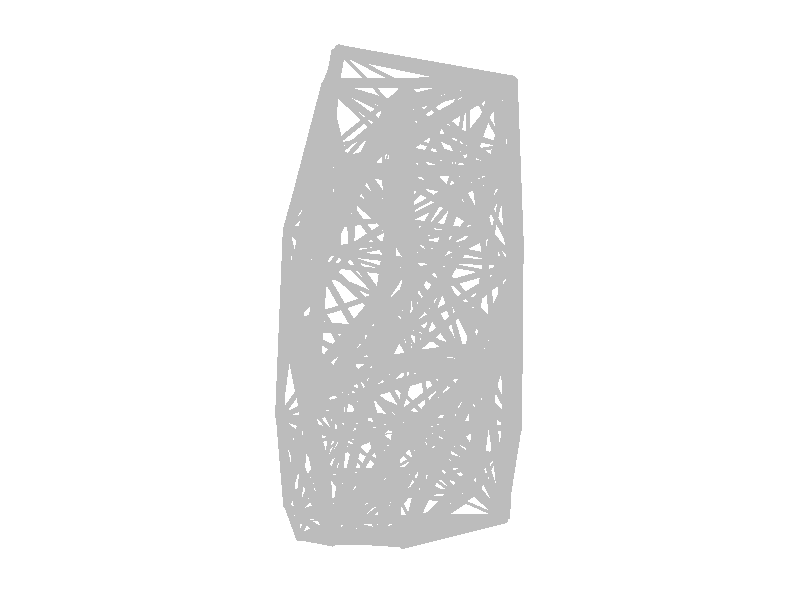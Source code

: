 #include "colors.inc"
background { rgb <1, 1, 1> }
camera {location <0, 0, 15>up <0,1,0> right <-1.33,0,0> angle 25look_at <0, 0, 0> sky <0, 1, 0> }
sphere { <-0.436035, 1.0586, 0.304125>, 0.025 texture {  pigment { rgb <0.5, 0.5, 0.5> } } }
sphere { <-0.63904, -1.95819, -0.299292>, 0.025 texture {  pigment { rgb <0.5, 0.5, 0.5> } } }
sphere { <-0.693019, -1.39117, -0.355173>, 0.025 texture {  pigment { rgb <0.5, 0.5, 0.5> } } }
sphere { <-0.0206914, -1.56979, 0.443318>, 0.025 texture {  pigment { rgb <0.5, 0.5, 0.5> } } }
sphere { <0.146449, -0.417362, 0.522874>, 0.025 texture {  pigment { rgb <0.5, 0.5, 0.5> } } }
sphere { <-0.847271, -1.76723, 0.0885067>, 0.025 texture {  pigment { rgb <0.5, 0.5, 0.5> } } }
sphere { <0.371541, 0.888867, 0.411058>, 0.025 texture {  pigment { rgb <0.5, 0.5, 0.5> } } }
sphere { <-0.639569, -1.42818, -0.131096>, 0.025 texture {  pigment { rgb <0.5, 0.5, 0.5> } } }
sphere { <-0.570614, -1.44032, 0.471971>, 0.025 texture {  pigment { rgb <0.5, 0.5, 0.5> } } }
sphere { <0.953784, -0.364474, -0.825461>, 0.025 texture {  pigment { rgb <0.5, 0.5, 0.5> } } }
sphere { <0.0408272, 0.348398, -0.271047>, 0.025 texture {  pigment { rgb <0.5, 0.5, 0.5> } } }
sphere { <-0.199047, 0.0379301, -0.64723>, 0.025 texture {  pigment { rgb <0.5, 0.5, 0.5> } } }
sphere { <0.020673, -1.90638, 0.909276>, 0.025 texture {  pigment { rgb <0.5, 0.5, 0.5> } } }
sphere { <0.0518904, 1.67369, 0.883462>, 0.025 texture {  pigment { rgb <0.5, 0.5, 0.5> } } }
sphere { <-0.927446, 0.579232, 0.119837>, 0.025 texture {  pigment { rgb <0.5, 0.5, 0.5> } } }
sphere { <0.7435, -0.334917, 0.909398>, 0.025 texture {  pigment { rgb <0.5, 0.5, 0.5> } } }
sphere { <-0.538003, 1.23931, 0.546307>, 0.025 texture {  pigment { rgb <0.5, 0.5, 0.5> } } }
sphere { <-0.492274, -0.730276, -0.0248454>, 0.025 texture {  pigment { rgb <0.5, 0.5, 0.5> } } }
sphere { <-0.0743871, 1.32247, -0.510964>, 0.025 texture {  pigment { rgb <0.5, 0.5, 0.5> } } }
sphere { <0.524562, -0.611834, 0.907378>, 0.025 texture {  pigment { rgb <0.5, 0.5, 0.5> } } }
sphere { <-0.997752, -1.81526, -0.906268>, 0.025 texture {  pigment { rgb <0.5, 0.5, 0.5> } } }
sphere { <0.0721839, -0.456198, 0.0872742>, 0.025 texture {  pigment { rgb <0.5, 0.5, 0.5> } } }
sphere { <-0.0141047, -0.967262, -0.00555478>, 0.025 texture {  pigment { rgb <0.5, 0.5, 0.5> } } }
sphere { <0.341282, 1.46883, -0.0511473>, 0.025 texture {  pigment { rgb <0.5, 0.5, 0.5> } } }
sphere { <0.845309, 1.90145, -0.869481>, 0.025 texture {  pigment { rgb <0.5, 0.5, 0.5> } } }
sphere { <0.55549, 1.79874, 0.146533>, 0.025 texture {  pigment { rgb <0.5, 0.5, 0.5> } } }
sphere { <-0.416236, -0.68591, 0.699354>, 0.025 texture {  pigment { rgb <0.5, 0.5, 0.5> } } }
sphere { <0.793224, 0.562774, -0.50799>, 0.025 texture {  pigment { rgb <0.5, 0.5, 0.5> } } }
sphere { <0.864426, 1.29816, -0.110776>, 0.025 texture {  pigment { rgb <0.5, 0.5, 0.5> } } }
sphere { <-0.0495151, -1.42536, -0.083666>, 0.025 texture {  pigment { rgb <0.5, 0.5, 0.5> } } }
sphere { <0.538438, -1.69981, -0.189282>, 0.025 texture {  pigment { rgb <0.5, 0.5, 0.5> } } }
sphere { <-0.52772, -1.89911, 0.952369>, 0.025 texture {  pigment { rgb <0.5, 0.5, 0.5> } } }
sphere { <0.547363, 1.30886, 0.512964>, 0.025 texture {  pigment { rgb <0.5, 0.5, 0.5> } } }
sphere { <0.943656, 1.15221, -0.835239>, 0.025 texture {  pigment { rgb <0.5, 0.5, 0.5> } } }
sphere { <-0.883734, -0.215354, 0.834034>, 0.025 texture {  pigment { rgb <0.5, 0.5, 0.5> } } }
sphere { <-0.778837, -0.970952, -0.890672>, 0.025 texture {  pigment { rgb <0.5, 0.5, 0.5> } } }
sphere { <0.760416, -0.931412, -0.489433>, 0.025 texture {  pigment { rgb <0.5, 0.5, 0.5> } } }
sphere { <-0.842927, -1.97009, 0.0408833>, 0.025 texture {  pigment { rgb <0.5, 0.5, 0.5> } } }
sphere { <0.650532, -1.09349, -0.677643>, 0.025 texture {  pigment { rgb <0.5, 0.5, 0.5> } } }
sphere { <0.610656, 1.03703, 0.049969>, 0.025 texture {  pigment { rgb <0.5, 0.5, 0.5> } } }
sphere { <0.63587, 0.584657, 0.850338>, 0.025 texture {  pigment { rgb <0.5, 0.5, 0.5> } } }
sphere { <-0.631264, 1.84576, -0.326248>, 0.025 texture {  pigment { rgb <0.5, 0.5, 0.5> } } }
sphere { <0.89427, -1.88601, -0.525862>, 0.025 texture {  pigment { rgb <0.5, 0.5, 0.5> } } }
sphere { <-0.436016, -0.528659, -0.539644>, 0.025 texture {  pigment { rgb <0.5, 0.5, 0.5> } } }
sphere { <0.662731, -1.58921, -0.119034>, 0.025 texture {  pigment { rgb <0.5, 0.5, 0.5> } } }
sphere { <0.0343128, -1.15378, -0.774466>, 0.025 texture {  pigment { rgb <0.5, 0.5, 0.5> } } }
sphere { <-0.181572, -1.55485, -0.259008>, 0.025 texture {  pigment { rgb <0.5, 0.5, 0.5> } } }
sphere { <-0.531651, -1.18562, -0.387376>, 0.025 texture {  pigment { rgb <0.5, 0.5, 0.5> } } }
sphere { <0.208222, -1.16891, 0.986899>, 0.025 texture {  pigment { rgb <0.5, 0.5, 0.5> } } }
sphere { <0.121941, 0.474548, 0.573043>, 0.025 texture {  pigment { rgb <0.5, 0.5, 0.5> } } }
sphere { <-0.112124, 0.610204, -0.697416>, 0.025 texture {  pigment { rgb <0.5, 0.5, 0.5> } } }
sphere { <0.973709, 1.89362, -0.583022>, 0.025 texture {  pigment { rgb <0.5, 0.5, 0.5> } } }
sphere { <-0.16456, -1.95819, -0.251856>, 0.025 texture {  pigment { rgb <0.5, 0.5, 0.5> } } }
sphere { <-0.164374, -1.17954, -0.760697>, 0.025 texture {  pigment { rgb <0.5, 0.5, 0.5> } } }
sphere { <0.346959, 0.121301, 0.816763>, 0.025 texture {  pigment { rgb <0.5, 0.5, 0.5> } } }
sphere { <-0.339198, -0.936368, 0.176081>, 0.025 texture {  pigment { rgb <0.5, 0.5, 0.5> } } }
sphere { <0.133138, -1.84737, 0.711797>, 0.025 texture {  pigment { rgb <0.5, 0.5, 0.5> } } }
sphere { <-0.804028, -0.678367, -0.768108>, 0.025 texture {  pigment { rgb <0.5, 0.5, 0.5> } } }
sphere { <-0.502283, 0.967487, -0.692362>, 0.025 texture {  pigment { rgb <0.5, 0.5, 0.5> } } }
sphere { <-0.907406, 0.340142, -0.5943>, 0.025 texture {  pigment { rgb <0.5, 0.5, 0.5> } } }
sphere { <-0.179333, -0.509488, 0.973297>, 0.025 texture {  pigment { rgb <0.5, 0.5, 0.5> } } }
sphere { <-0.263969, -0.758785, -0.21205>, 0.025 texture {  pigment { rgb <0.5, 0.5, 0.5> } } }
sphere { <-0.0509147, 1.34007, 0.54241>, 0.025 texture {  pigment { rgb <0.5, 0.5, 0.5> } } }
sphere { <-0.997988, -0.978537, 0.0311865>, 0.025 texture {  pigment { rgb <0.5, 0.5, 0.5> } } }
sphere { <0.0138523, -0.280771, 0.318104>, 0.025 texture {  pigment { rgb <0.5, 0.5, 0.5> } } }
sphere { <-0.0519567, 0.68124, -0.122332>, 0.025 texture {  pigment { rgb <0.5, 0.5, 0.5> } } }
sphere { <-0.618485, 1.21121, -0.746914>, 0.025 texture {  pigment { rgb <0.5, 0.5, 0.5> } } }
sphere { <-0.435045, -1.06165, 0.777726>, 0.025 texture {  pigment { rgb <0.5, 0.5, 0.5> } } }
sphere { <-0.587351, -1.9457, -0.942404>, 0.025 texture {  pigment { rgb <0.5, 0.5, 0.5> } } }
sphere { <-0.710562, 0.39471, 0.751801>, 0.025 texture {  pigment { rgb <0.5, 0.5, 0.5> } } }
sphere { <-0.896237, -1.94069, -0.79073>, 0.025 texture {  pigment { rgb <0.5, 0.5, 0.5> } } }
sphere { <0.00607782, 0.230906, -0.769102>, 0.025 texture {  pigment { rgb <0.5, 0.5, 0.5> } } }
sphere { <0.317424, 0.330587, -0.962169>, 0.025 texture {  pigment { rgb <0.5, 0.5, 0.5> } } }
sphere { <0.460812, 1.18951, 0.279594>, 0.025 texture {  pigment { rgb <0.5, 0.5, 0.5> } } }
sphere { <0.758961, -0.526162, -0.927165>, 0.025 texture {  pigment { rgb <0.5, 0.5, 0.5> } } }
sphere { <-0.335611, 1.13272, 0.498145>, 0.025 texture {  pigment { rgb <0.5, 0.5, 0.5> } } }
sphere { <-0.402154, 0.378685, 0.258743>, 0.025 texture {  pigment { rgb <0.5, 0.5, 0.5> } } }
sphere { <0.987931, 0.305017, 0.0601916>, 0.025 texture {  pigment { rgb <0.5, 0.5, 0.5> } } }
sphere { <0.795552, -1.30351, 0.1395>, 0.025 texture {  pigment { rgb <0.5, 0.5, 0.5> } } }
sphere { <0.365358, -1.26154, -0.387252>, 0.025 texture {  pigment { rgb <0.5, 0.5, 0.5> } } }
sphere { <0.239338, -0.953062, 0.881851>, 0.025 texture {  pigment { rgb <0.5, 0.5, 0.5> } } }
sphere { <0.625065, -0.438887, 0.578406>, 0.025 texture {  pigment { rgb <0.5, 0.5, 0.5> } } }
sphere { <-0.764072, 1.10408, -0.490011>, 0.025 texture {  pigment { rgb <0.5, 0.5, 0.5> } } }
sphere { <0.859157, 0.949091, -0.0886753>, 0.025 texture {  pigment { rgb <0.5, 0.5, 0.5> } } }
sphere { <0.0923211, 0.300731, 0.856354>, 0.025 texture {  pigment { rgb <0.5, 0.5, 0.5> } } }
sphere { <-0.631888, 1.08744, -0.906591>, 0.025 texture {  pigment { rgb <0.5, 0.5, 0.5> } } }
sphere { <-0.0911189, 1.57569, 0.654804>, 0.025 texture {  pigment { rgb <0.5, 0.5, 0.5> } } }
sphere { <0.620678, -1.32008, 0.478258>, 0.025 texture {  pigment { rgb <0.5, 0.5, 0.5> } } }
sphere { <-0.487592, 1.97771, 0.708244>, 0.025 texture {  pigment { rgb <0.5, 0.5, 0.5> } } }
sphere { <0.0471932, -0.25441, 0.186219>, 0.025 texture {  pigment { rgb <0.5, 0.5, 0.5> } } }
sphere { <0.961669, -1.06705, 0.262555>, 0.025 texture {  pigment { rgb <0.5, 0.5, 0.5> } } }
sphere { <0.573292, -0.555138, -0.828688>, 0.025 texture {  pigment { rgb <0.5, 0.5, 0.5> } } }
sphere { <0.994702, 0.210545, -0.989022>, 0.025 texture {  pigment { rgb <0.5, 0.5, 0.5> } } }
sphere { <-0.15002, 1.15964, -0.718069>, 0.025 texture {  pigment { rgb <0.5, 0.5, 0.5> } } }
sphere { <-0.108517, 1.62884, -0.643237>, 0.025 texture {  pigment { rgb <0.5, 0.5, 0.5> } } }
sphere { <0.155626, -1.40762, -0.205575>, 0.025 texture {  pigment { rgb <0.5, 0.5, 0.5> } } }
sphere { <-0.9023, -0.19318, -0.11159>, 0.025 texture {  pigment { rgb <0.5, 0.5, 0.5> } } }
sphere { <-0.819442, -1.22396, -0.607448>, 0.025 texture {  pigment { rgb <0.5, 0.5, 0.5> } } }
sphere { <-0.532577, 0.395014, -0.545488>, 0.025 texture {  pigment { rgb <0.5, 0.5, 0.5> } } }
sphere { <-0.109423, -1.36726, 0.750823>, 0.025 texture {  pigment { rgb <0.5, 0.5, 0.5> } } }
cylinder { <0.020673, -1.90638, 0.909276>, <0.89427, -1.88601, -0.525862>, 0.042006 texture {  pigment { rgb <0.5, 0.5, 0.5> } } }
cylinder { <0.020673, -1.90638, 0.909276>, <-0.16456, -1.95819, -0.251856>, 0.0294239 texture {  pigment { rgb <0.5, 0.5, 0.5> } } }
cylinder { <0.020673, -1.90638, 0.909276>, <0.133138, -1.84737, 0.711797>, 0.00586987 texture {  pigment { rgb <0.5, 0.5, 0.5> } } }
cylinder { <0.89427, -1.88601, -0.525862>, <-0.16456, -1.95819, -0.251856>, 0.0274022 texture {  pigment { rgb <0.5, 0.5, 0.5> } } }
cylinder { <0.89427, -1.88601, -0.525862>, <0.133138, -1.84737, 0.711797>, 0.0363371 texture {  pigment { rgb <0.5, 0.5, 0.5> } } }
cylinder { <-0.16456, -1.95819, -0.251856>, <0.133138, -1.84737, 0.711797>, 0.0253665 texture {  pigment { rgb <0.5, 0.5, 0.5> } } }
cylinder { <0.020673, -1.90638, 0.909276>, <-0.52772, -1.89911, 0.952369>, 0.0137533 texture {  pigment { rgb <0.5, 0.5, 0.5> } } }
cylinder { <0.020673, -1.90638, 0.909276>, <-0.842927, -1.97009, 0.0408833>, 0.0306591 texture {  pigment { rgb <0.5, 0.5, 0.5> } } }
cylinder { <-0.52772, -1.89911, 0.952369>, <-0.842927, -1.97009, 0.0408833>, 0.0241764 texture {  pigment { rgb <0.5, 0.5, 0.5> } } }
cylinder { <-0.52772, -1.89911, 0.952369>, <0.133138, -1.84737, 0.711797>, 0.0176296 texture {  pigment { rgb <0.5, 0.5, 0.5> } } }
cylinder { <-0.842927, -1.97009, 0.0408833>, <0.133138, -1.84737, 0.711797>, 0.0297688 texture {  pigment { rgb <0.5, 0.5, 0.5> } } }
cylinder { <-0.842927, -1.97009, 0.0408833>, <-0.16456, -1.95819, -0.251856>, 0.0184733 texture {  pigment { rgb <0.5, 0.5, 0.5> } } }
cylinder { <0.538438, -1.69981, -0.189282>, <0.89427, -1.88601, -0.525862>, 0.0130999 texture {  pigment { rgb <0.5, 0.5, 0.5> } } }
cylinder { <0.538438, -1.69981, -0.189282>, <-0.16456, -1.95819, -0.251856>, 0.0187897 texture {  pigment { rgb <0.5, 0.5, 0.5> } } }
cylinder { <0.538438, -1.69981, -0.189282>, <0.133138, -1.84737, 0.711797>, 0.0249748 texture {  pigment { rgb <0.5, 0.5, 0.5> } } }
cylinder { <-0.0206914, -1.56979, 0.443318>, <-0.842927, -1.97009, 0.0408833>, 0.0249782 texture {  pigment { rgb <0.5, 0.5, 0.5> } } }
cylinder { <-0.0206914, -1.56979, 0.443318>, <-0.16456, -1.95819, -0.251856>, 0.0202302 texture {  pigment { rgb <0.5, 0.5, 0.5> } } }
cylinder { <-0.0206914, -1.56979, 0.443318>, <0.133138, -1.84737, 0.711797>, 0.0103921 texture {  pigment { rgb <0.5, 0.5, 0.5> } } }
cylinder { <-0.0206914, -1.56979, 0.443318>, <-0.52772, -1.89911, 0.952369>, 0.0197589 texture {  pigment { rgb <0.5, 0.5, 0.5> } } }
cylinder { <-0.63904, -1.95819, -0.299292>, <-0.847271, -1.76723, 0.0885067>, 0.0119952 texture {  pigment { rgb <0.5, 0.5, 0.5> } } }
cylinder { <-0.63904, -1.95819, -0.299292>, <-0.842927, -1.97009, 0.0408833>, 0.00991938 texture {  pigment { rgb <0.5, 0.5, 0.5> } } }
cylinder { <-0.63904, -1.95819, -0.299292>, <-0.16456, -1.95819, -0.251856>, 0.0119211 texture {  pigment { rgb <0.5, 0.5, 0.5> } } }
cylinder { <-0.847271, -1.76723, 0.0885067>, <-0.842927, -1.97009, 0.0408833>, 0.00521048 texture {  pigment { rgb <0.5, 0.5, 0.5> } } }
cylinder { <-0.847271, -1.76723, 0.0885067>, <-0.16456, -1.95819, -0.251856>, 0.0196597 texture {  pigment { rgb <0.5, 0.5, 0.5> } } }
cylinder { <-0.0206914, -1.56979, 0.443318>, <0.538438, -1.69981, -0.189282>, 0.0213558 texture {  pigment { rgb <0.5, 0.5, 0.5> } } }
cylinder { <-0.0206914, -1.56979, 0.443318>, <0.020673, -1.90638, 0.909276>, 0.0144074 texture {  pigment { rgb <0.5, 0.5, 0.5> } } }
cylinder { <-0.847271, -1.76723, 0.0885067>, <-0.570614, -1.44032, 0.471971>, 0.0143713 texture {  pigment { rgb <0.5, 0.5, 0.5> } } }
cylinder { <-0.847271, -1.76723, 0.0885067>, <-0.52772, -1.89911, 0.952369>, 0.0232616 texture {  pigment { rgb <0.5, 0.5, 0.5> } } }
cylinder { <-0.570614, -1.44032, 0.471971>, <-0.52772, -1.89911, 0.952369>, 0.0166417 texture {  pigment { rgb <0.5, 0.5, 0.5> } } }
cylinder { <-0.570614, -1.44032, 0.471971>, <-0.842927, -1.97009, 0.0408833>, 0.0183821 texture {  pigment { rgb <0.5, 0.5, 0.5> } } }
cylinder { <-0.0206914, -1.56979, 0.443318>, <-0.570614, -1.44032, 0.471971>, 0.0141421 texture {  pigment { rgb <0.5, 0.5, 0.5> } } }
cylinder { <-0.0495151, -1.42536, -0.083666>, <-0.181572, -1.55485, -0.259008>, 0.00637135 texture {  pigment { rgb <0.5, 0.5, 0.5> } } }
cylinder { <-0.0495151, -1.42536, -0.083666>, <-0.16456, -1.95819, -0.251856>, 0.0142616 texture {  pigment { rgb <0.5, 0.5, 0.5> } } }
cylinder { <-0.0495151, -1.42536, -0.083666>, <0.155626, -1.40762, -0.205575>, 0.00598223 texture {  pigment { rgb <0.5, 0.5, 0.5> } } }
cylinder { <-0.181572, -1.55485, -0.259008>, <-0.16456, -1.95819, -0.251856>, 0.0100941 texture {  pigment { rgb <0.5, 0.5, 0.5> } } }
cylinder { <-0.181572, -1.55485, -0.259008>, <0.155626, -1.40762, -0.205575>, 0.00929492 texture {  pigment { rgb <0.5, 0.5, 0.5> } } }
cylinder { <-0.16456, -1.95819, -0.251856>, <0.155626, -1.40762, -0.205575>, 0.0159645 texture {  pigment { rgb <0.5, 0.5, 0.5> } } }
cylinder { <-0.0206914, -1.56979, 0.443318>, <-0.847271, -1.76723, 0.0885067>, 0.0230231 texture {  pigment { rgb <0.5, 0.5, 0.5> } } }
cylinder { <-0.0495151, -1.42536, -0.083666>, <0.538438, -1.69981, -0.189282>, 0.0164348 texture {  pigment { rgb <0.5, 0.5, 0.5> } } }
cylinder { <0.538438, -1.69981, -0.189282>, <0.155626, -1.40762, -0.205575>, 0.0120463 texture {  pigment { rgb <0.5, 0.5, 0.5> } } }
cylinder { <0.538438, -1.69981, -0.189282>, <0.662731, -1.58921, -0.119034>, 0.00451487 texture {  pigment { rgb <0.5, 0.5, 0.5> } } }
cylinder { <0.89427, -1.88601, -0.525862>, <0.662731, -1.58921, -0.119034>, 0.0138566 texture {  pigment { rgb <0.5, 0.5, 0.5> } } }
cylinder { <0.662731, -1.58921, -0.119034>, <0.133138, -1.84737, 0.711797>, 0.0254631 texture {  pigment { rgb <0.5, 0.5, 0.5> } } }
cylinder { <-0.63904, -1.95819, -0.299292>, <-0.181572, -1.55485, -0.259008>, 0.0152805 texture {  pigment { rgb <0.5, 0.5, 0.5> } } }
cylinder { <-0.63904, -1.95819, -0.299292>, <-0.587351, -1.9457, -0.942404>, 0.0161327 texture {  pigment { rgb <0.5, 0.5, 0.5> } } }
cylinder { <-0.181572, -1.55485, -0.259008>, <-0.587351, -1.9457, -0.942404>, 0.0221423 texture {  pigment { rgb <0.5, 0.5, 0.5> } } }
cylinder { <-0.16456, -1.95819, -0.251856>, <-0.587351, -1.9457, -0.942404>, 0.0202448 texture {  pigment { rgb <0.5, 0.5, 0.5> } } }
cylinder { <-0.63904, -1.95819, -0.299292>, <-0.639569, -1.42818, -0.131096>, 0.0139015 texture {  pigment { rgb <0.5, 0.5, 0.5> } } }
cylinder { <-0.639569, -1.42818, -0.131096>, <-0.181572, -1.55485, -0.259008>, 0.0123026 texture {  pigment { rgb <0.5, 0.5, 0.5> } } }
cylinder { <-0.639569, -1.42818, -0.131096>, <-0.16456, -1.95819, -0.251856>, 0.0180472 texture {  pigment { rgb <0.5, 0.5, 0.5> } } }
cylinder { <-0.847271, -1.76723, 0.0885067>, <-0.639569, -1.42818, -0.131096>, 0.0113555 texture {  pigment { rgb <0.5, 0.5, 0.5> } } }
cylinder { <-0.847271, -1.76723, 0.0885067>, <-0.181572, -1.55485, -0.259008>, 0.01951 texture {  pigment { rgb <0.5, 0.5, 0.5> } } }
cylinder { <-0.0206914, -1.56979, 0.443318>, <-0.0495151, -1.42536, -0.083666>, 0.0136794 texture {  pigment { rgb <0.5, 0.5, 0.5> } } }
cylinder { <-0.63904, -1.95819, -0.299292>, <-0.693019, -1.39117, -0.355173>, 0.014308 texture {  pigment { rgb <0.5, 0.5, 0.5> } } }
cylinder { <-0.693019, -1.39117, -0.355173>, <-0.847271, -1.76723, 0.0885067>, 0.0150429 texture {  pigment { rgb <0.5, 0.5, 0.5> } } }
cylinder { <-0.693019, -1.39117, -0.355173>, <-0.639569, -1.42818, -0.131096>, 0.00583294 texture {  pigment { rgb <0.5, 0.5, 0.5> } } }
cylinder { <-0.693019, -1.39117, -0.355173>, <-0.181572, -1.55485, -0.259008>, 0.0136385 texture {  pigment { rgb <0.5, 0.5, 0.5> } } }
cylinder { <-0.0206914, -1.56979, 0.443318>, <-0.109423, -1.36726, 0.750823>, 0.00946876 texture {  pigment { rgb <0.5, 0.5, 0.5> } } }
cylinder { <0.020673, -1.90638, 0.909276>, <-0.109423, -1.36726, 0.750823>, 0.0144196 texture {  pigment { rgb <0.5, 0.5, 0.5> } } }
cylinder { <0.133138, -1.84737, 0.711797>, <-0.109423, -1.36726, 0.750823>, 0.0134829 texture {  pigment { rgb <0.5, 0.5, 0.5> } } }
cylinder { <-0.52772, -1.89911, 0.952369>, <-0.109423, -1.36726, 0.750823>, 0.0176504 texture {  pigment { rgb <0.5, 0.5, 0.5> } } }
cylinder { <-0.0206914, -1.56979, 0.443318>, <-0.181572, -1.55485, -0.259008>, 0.0180168 texture {  pigment { rgb <0.5, 0.5, 0.5> } } }
cylinder { <-0.63904, -1.95819, -0.299292>, <-0.896237, -1.94069, -0.79073>, 0.0138737 texture {  pigment { rgb <0.5, 0.5, 0.5> } } }
cylinder { <-0.693019, -1.39117, -0.355173>, <-0.587351, -1.9457, -0.942404>, 0.0203639 texture {  pigment { rgb <0.5, 0.5, 0.5> } } }
cylinder { <-0.693019, -1.39117, -0.355173>, <-0.896237, -1.94069, -0.79073>, 0.0182513 texture {  pigment { rgb <0.5, 0.5, 0.5> } } }
cylinder { <-0.587351, -1.9457, -0.942404>, <-0.896237, -1.94069, -0.79073>, 0.00860379 texture {  pigment { rgb <0.5, 0.5, 0.5> } } }
cylinder { <-0.570614, -1.44032, 0.471971>, <-0.109423, -1.36726, 0.750823>, 0.0135967 texture {  pigment { rgb <0.5, 0.5, 0.5> } } }
cylinder { <0.538438, -1.69981, -0.189282>, <0.620678, -1.32008, 0.478258>, 0.0193094 texture {  pigment { rgb <0.5, 0.5, 0.5> } } }
cylinder { <0.662731, -1.58921, -0.119034>, <0.620678, -1.32008, 0.478258>, 0.0164119 texture {  pigment { rgb <0.5, 0.5, 0.5> } } }
cylinder { <0.133138, -1.84737, 0.711797>, <0.620678, -1.32008, 0.478258>, 0.0188791 texture {  pigment { rgb <0.5, 0.5, 0.5> } } }
cylinder { <-0.847271, -1.76723, 0.0885067>, <-0.896237, -1.94069, -0.79073>, 0.022438 texture {  pigment { rgb <0.5, 0.5, 0.5> } } }
cylinder { <-0.842927, -1.97009, 0.0408833>, <-0.896237, -1.94069, -0.79073>, 0.020846 texture {  pigment { rgb <0.5, 0.5, 0.5> } } }
cylinder { <-0.570614, -1.44032, 0.471971>, <-0.181572, -1.55485, -0.259008>, 0.0208986 texture {  pigment { rgb <0.5, 0.5, 0.5> } } }
cylinder { <-0.639569, -1.42818, -0.131096>, <-0.570614, -1.44032, 0.471971>, 0.0151779 texture {  pigment { rgb <0.5, 0.5, 0.5> } } }
cylinder { <-0.0206914, -1.56979, 0.443318>, <0.155626, -1.40762, -0.205575>, 0.0172925 texture {  pigment { rgb <0.5, 0.5, 0.5> } } }
cylinder { <-0.0206914, -1.56979, 0.443318>, <0.620678, -1.32008, 0.478258>, 0.0172288 texture {  pigment { rgb <0.5, 0.5, 0.5> } } }
cylinder { <-0.639569, -1.42818, -0.131096>, <-0.0495151, -1.42536, -0.083666>, 0.0147991 texture {  pigment { rgb <0.5, 0.5, 0.5> } } }
cylinder { <-0.570614, -1.44032, 0.471971>, <-0.0495151, -1.42536, -0.083666>, 0.0190476 texture {  pigment { rgb <0.5, 0.5, 0.5> } } }
cylinder { <-0.0206914, -1.56979, 0.443318>, <0.662731, -1.58921, -0.119034>, 0.0221315 texture {  pigment { rgb <0.5, 0.5, 0.5> } } }
cylinder { <-0.693019, -1.39117, -0.355173>, <-0.997752, -1.81526, -0.906268>, 0.0189806 texture {  pigment { rgb <0.5, 0.5, 0.5> } } }
cylinder { <-0.693019, -1.39117, -0.355173>, <-0.819442, -1.22396, -0.607448>, 0.0082 texture {  pigment { rgb <0.5, 0.5, 0.5> } } }
cylinder { <-0.997752, -1.81526, -0.906268>, <-0.896237, -1.94069, -0.79073>, 0.0049614 texture {  pigment { rgb <0.5, 0.5, 0.5> } } }
cylinder { <-0.997752, -1.81526, -0.906268>, <-0.819442, -1.22396, -0.607448>, 0.0171524 texture {  pigment { rgb <0.5, 0.5, 0.5> } } }
cylinder { <-0.896237, -1.94069, -0.79073>, <-0.819442, -1.22396, -0.607448>, 0.0185941 texture {  pigment { rgb <0.5, 0.5, 0.5> } } }
cylinder { <-0.587351, -1.9457, -0.942404>, <-0.819442, -1.22396, -0.607448>, 0.0207208 texture {  pigment { rgb <0.5, 0.5, 0.5> } } }
cylinder { <-0.997752, -1.81526, -0.906268>, <-0.587351, -1.9457, -0.942404>, 0.0108036 texture {  pigment { rgb <0.5, 0.5, 0.5> } } }
cylinder { <0.538438, -1.69981, -0.189282>, <0.365358, -1.26154, -0.387252>, 0.0127776 texture {  pigment { rgb <0.5, 0.5, 0.5> } } }
cylinder { <0.662731, -1.58921, -0.119034>, <0.365358, -1.26154, -0.387252>, 0.012936 texture {  pigment { rgb <0.5, 0.5, 0.5> } } }
cylinder { <0.662731, -1.58921, -0.119034>, <0.155626, -1.40762, -0.205575>, 0.0136386 texture {  pigment { rgb <0.5, 0.5, 0.5> } } }
cylinder { <0.365358, -1.26154, -0.387252>, <0.155626, -1.40762, -0.205575>, 0.0078396 texture {  pigment { rgb <0.5, 0.5, 0.5> } } }
cylinder { <-0.181572, -1.55485, -0.259008>, <-0.164374, -1.17954, -0.760697>, 0.0156693 texture {  pigment { rgb <0.5, 0.5, 0.5> } } }
cylinder { <-0.16456, -1.95819, -0.251856>, <-0.164374, -1.17954, -0.760697>, 0.0232542 texture {  pigment { rgb <0.5, 0.5, 0.5> } } }
cylinder { <-0.164374, -1.17954, -0.760697>, <-0.587351, -1.9457, -0.942404>, 0.0223456 texture {  pigment { rgb <0.5, 0.5, 0.5> } } }
cylinder { <0.020673, -1.90638, 0.909276>, <0.208222, -1.16891, 0.986899>, 0.0191224 texture {  pigment { rgb <0.5, 0.5, 0.5> } } }
cylinder { <0.208222, -1.16891, 0.986899>, <0.133138, -1.84737, 0.711797>, 0.0183989 texture {  pigment { rgb <0.5, 0.5, 0.5> } } }
cylinder { <0.208222, -1.16891, 0.986899>, <-0.109423, -1.36726, 0.750823>, 0.0110673 texture {  pigment { rgb <0.5, 0.5, 0.5> } } }
cylinder { <-0.16456, -1.95819, -0.251856>, <0.365358, -1.26154, -0.387252>, 0.0221426 texture {  pigment { rgb <0.5, 0.5, 0.5> } } }
cylinder { <-0.693019, -1.39117, -0.355173>, <-0.531651, -1.18562, -0.387376>, 0.00658245 texture {  pigment { rgb <0.5, 0.5, 0.5> } } }
cylinder { <-0.639569, -1.42818, -0.131096>, <-0.531651, -1.18562, -0.387376>, 0.00922495 texture {  pigment { rgb <0.5, 0.5, 0.5> } } }
cylinder { <-0.181572, -1.55485, -0.259008>, <-0.531651, -1.18562, -0.387376>, 0.0131187 texture {  pigment { rgb <0.5, 0.5, 0.5> } } }
cylinder { <-0.693019, -1.39117, -0.355173>, <-0.164374, -1.17954, -0.760697>, 0.0174768 texture {  pigment { rgb <0.5, 0.5, 0.5> } } }
cylinder { <0.0343128, -1.15378, -0.774466>, <-0.16456, -1.95819, -0.251856>, 0.0244917 texture {  pigment { rgb <0.5, 0.5, 0.5> } } }
cylinder { <0.0343128, -1.15378, -0.774466>, <-0.164374, -1.17954, -0.760697>, 0.00502056 texture {  pigment { rgb <0.5, 0.5, 0.5> } } }
cylinder { <0.0343128, -1.15378, -0.774466>, <-0.587351, -1.9457, -0.942404>, 0.0255171 texture {  pigment { rgb <0.5, 0.5, 0.5> } } }
cylinder { <0.0343128, -1.15378, -0.774466>, <-0.181572, -1.55485, -0.259008>, 0.0171966 texture {  pigment { rgb <0.5, 0.5, 0.5> } } }
cylinder { <0.0343128, -1.15378, -0.774466>, <0.155626, -1.40762, -0.205575>, 0.0158664 texture {  pigment { rgb <0.5, 0.5, 0.5> } } }
cylinder { <0.89427, -1.88601, -0.525862>, <0.0343128, -1.15378, -0.774466>, 0.0289125 texture {  pigment { rgb <0.5, 0.5, 0.5> } } }
cylinder { <0.89427, -1.88601, -0.525862>, <-0.587351, -1.9457, -0.942404>, 0.0385054 texture {  pigment { rgb <0.5, 0.5, 0.5> } } }
cylinder { <0.538438, -1.69981, -0.189282>, <0.0343128, -1.15378, -0.774466>, 0.0236475 texture {  pigment { rgb <0.5, 0.5, 0.5> } } }
cylinder { <0.0343128, -1.15378, -0.774466>, <0.365358, -1.26154, -0.387252>, 0.0130177 texture {  pigment { rgb <0.5, 0.5, 0.5> } } }
cylinder { <0.89427, -1.88601, -0.525862>, <0.365358, -1.26154, -0.387252>, 0.0207504 texture {  pigment { rgb <0.5, 0.5, 0.5> } } }
cylinder { <-0.847271, -1.76723, 0.0885067>, <-0.997752, -1.81526, -0.906268>, 0.0251809 texture {  pigment { rgb <0.5, 0.5, 0.5> } } }
cylinder { <-0.997752, -1.81526, -0.906268>, <-0.842927, -1.97009, 0.0408833>, 0.0243032 texture {  pigment { rgb <0.5, 0.5, 0.5> } } }
cylinder { <0.620678, -1.32008, 0.478258>, <0.155626, -1.40762, -0.205575>, 0.0207901 texture {  pigment { rgb <0.5, 0.5, 0.5> } } }
cylinder { <-0.531651, -1.18562, -0.387376>, <-0.164374, -1.17954, -0.760697>, 0.0130934 texture {  pigment { rgb <0.5, 0.5, 0.5> } } }
cylinder { <0.538438, -1.69981, -0.189282>, <0.650532, -1.09349, -0.677643>, 0.019664 texture {  pigment { rgb <0.5, 0.5, 0.5> } } }
cylinder { <0.650532, -1.09349, -0.677643>, <0.662731, -1.58921, -0.119034>, 0.0186737 texture {  pigment { rgb <0.5, 0.5, 0.5> } } }
cylinder { <0.650532, -1.09349, -0.677643>, <0.365358, -1.26154, -0.387252>, 0.0110083 texture {  pigment { rgb <0.5, 0.5, 0.5> } } }
cylinder { <0.650532, -1.09349, -0.677643>, <0.89427, -1.88601, -0.525862>, 0.0210732 texture {  pigment { rgb <0.5, 0.5, 0.5> } } }
cylinder { <0.89427, -1.88601, -0.525862>, <0.620678, -1.32008, 0.478258>, 0.0296161 texture {  pigment { rgb <0.5, 0.5, 0.5> } } }
cylinder { <0.620678, -1.32008, 0.478258>, <-0.109423, -1.36726, 0.750823>, 0.0195187 texture {  pigment { rgb <0.5, 0.5, 0.5> } } }
cylinder { <0.662731, -1.58921, -0.119034>, <0.795552, -1.30351, 0.1395>, 0.0101891 texture {  pigment { rgb <0.5, 0.5, 0.5> } } }
cylinder { <0.795552, -1.30351, 0.1395>, <0.620678, -1.32008, 0.478258>, 0.0095398 texture {  pigment { rgb <0.5, 0.5, 0.5> } } }
cylinder { <0.795552, -1.30351, 0.1395>, <0.155626, -1.40762, -0.205575>, 0.0183613 texture {  pigment { rgb <0.5, 0.5, 0.5> } } }
cylinder { <-0.164374, -1.17954, -0.760697>, <-0.819442, -1.22396, -0.607448>, 0.0168555 texture {  pigment { rgb <0.5, 0.5, 0.5> } } }
cylinder { <-0.531651, -1.18562, -0.387376>, <-0.819442, -1.22396, -0.607448>, 0.00910785 texture {  pigment { rgb <0.5, 0.5, 0.5> } } }
cylinder { <0.208222, -1.16891, 0.986899>, <0.620678, -1.32008, 0.478258>, 0.016802 texture {  pigment { rgb <0.5, 0.5, 0.5> } } }
cylinder { <-0.164374, -1.17954, -0.760697>, <0.155626, -1.40762, -0.205575>, 0.0170033 texture {  pigment { rgb <0.5, 0.5, 0.5> } } }
cylinder { <0.650532, -1.09349, -0.677643>, <0.0343128, -1.15378, -0.774466>, 0.0156672 texture {  pigment { rgb <0.5, 0.5, 0.5> } } }
cylinder { <-0.570614, -1.44032, 0.471971>, <-0.435045, -1.06165, 0.777726>, 0.0126308 texture {  pigment { rgb <0.5, 0.5, 0.5> } } }
cylinder { <-0.52772, -1.89911, 0.952369>, <-0.435045, -1.06165, 0.777726>, 0.0215122 texture {  pigment { rgb <0.5, 0.5, 0.5> } } }
cylinder { <-0.435045, -1.06165, 0.777726>, <-0.109423, -1.36726, 0.750823>, 0.0111847 texture {  pigment { rgb <0.5, 0.5, 0.5> } } }
cylinder { <-0.0495151, -1.42536, -0.083666>, <-0.531651, -1.18562, -0.387376>, 0.0154549 texture {  pigment { rgb <0.5, 0.5, 0.5> } } }
cylinder { <0.89427, -1.88601, -0.525862>, <0.795552, -1.30351, 0.1395>, 0.0222452 texture {  pigment { rgb <0.5, 0.5, 0.5> } } }
cylinder { <-0.997752, -1.81526, -0.906268>, <-0.778837, -0.970952, -0.890672>, 0.0218093 texture {  pigment { rgb <0.5, 0.5, 0.5> } } }
cylinder { <-0.778837, -0.970952, -0.890672>, <-0.587351, -1.9457, -0.942404>, 0.024868 texture {  pigment { rgb <0.5, 0.5, 0.5> } } }
cylinder { <-0.778837, -0.970952, -0.890672>, <-0.819442, -1.22396, -0.607448>, 0.00954852 texture {  pigment { rgb <0.5, 0.5, 0.5> } } }
cylinder { <-0.639569, -1.42818, -0.131096>, <-0.339198, -0.936368, 0.176081>, 0.016326 texture {  pigment { rgb <0.5, 0.5, 0.5> } } }
cylinder { <-0.570614, -1.44032, 0.471971>, <-0.339198, -0.936368, 0.176081>, 0.0157136 texture {  pigment { rgb <0.5, 0.5, 0.5> } } }
cylinder { <-0.0495151, -1.42536, -0.083666>, <-0.339198, -0.936368, 0.176081>, 0.0156225 texture {  pigment { rgb <0.5, 0.5, 0.5> } } }
cylinder { <-0.0495151, -1.42536, -0.083666>, <0.620678, -1.32008, 0.478258>, 0.0220227 texture {  pigment { rgb <0.5, 0.5, 0.5> } } }
cylinder { <0.795552, -1.30351, 0.1395>, <0.365358, -1.26154, -0.387252>, 0.0170348 texture {  pigment { rgb <0.5, 0.5, 0.5> } } }
cylinder { <-0.847271, -1.76723, 0.0885067>, <-0.819442, -1.22396, -0.607448>, 0.0220831 texture {  pigment { rgb <0.5, 0.5, 0.5> } } }
cylinder { <-0.0495151, -1.42536, -0.083666>, <-0.164374, -1.17954, -0.760697>, 0.0182344 texture {  pigment { rgb <0.5, 0.5, 0.5> } } }
cylinder { <-0.52772, -1.89911, 0.952369>, <0.208222, -1.16891, 0.986899>, 0.0259327 texture {  pigment { rgb <0.5, 0.5, 0.5> } } }
cylinder { <-0.693019, -1.39117, -0.355173>, <-0.997988, -0.978537, 0.0311865>, 0.0160574 texture {  pigment { rgb <0.5, 0.5, 0.5> } } }
cylinder { <-0.639569, -1.42818, -0.131096>, <-0.997988, -0.978537, 0.0311865>, 0.014937 texture {  pigment { rgb <0.5, 0.5, 0.5> } } }
cylinder { <-0.531651, -1.18562, -0.387376>, <-0.997988, -0.978537, 0.0311865>, 0.016499 texture {  pigment { rgb <0.5, 0.5, 0.5> } } }
cylinder { <-0.847271, -1.76723, 0.0885067>, <-0.997988, -0.978537, 0.0311865>, 0.0201251 texture {  pigment { rgb <0.5, 0.5, 0.5> } } }
cylinder { <-0.570614, -1.44032, 0.471971>, <-0.997988, -0.978537, 0.0311865>, 0.0192058 texture {  pigment { rgb <0.5, 0.5, 0.5> } } }
cylinder { <-0.997988, -0.978537, 0.0311865>, <-0.819442, -1.22396, -0.607448>, 0.0176771 texture {  pigment { rgb <0.5, 0.5, 0.5> } } }
cylinder { <-0.778837, -0.970952, -0.890672>, <-0.531651, -1.18562, -0.387376>, 0.0150102 texture {  pigment { rgb <0.5, 0.5, 0.5> } } }
cylinder { <-0.778837, -0.970952, -0.890672>, <-0.164374, -1.17954, -0.760697>, 0.0165448 texture {  pigment { rgb <0.5, 0.5, 0.5> } } }
cylinder { <-0.0206914, -1.56979, 0.443318>, <-0.0141047, -0.967262, -0.00555478>, 0.0187845 texture {  pigment { rgb <0.5, 0.5, 0.5> } } }
cylinder { <-0.0141047, -0.967262, -0.00555478>, <-0.0495151, -1.42536, -0.083666>, 0.0116514 texture {  pigment { rgb <0.5, 0.5, 0.5> } } }
cylinder { <-0.0141047, -0.967262, -0.00555478>, <0.620678, -1.32008, 0.478258>, 0.021816 texture {  pigment { rgb <0.5, 0.5, 0.5> } } }
cylinder { <-0.0141047, -0.967262, -0.00555478>, <0.155626, -1.40762, -0.205575>, 0.0128144 texture {  pigment { rgb <0.5, 0.5, 0.5> } } }
cylinder { <0.208222, -1.16891, 0.986899>, <0.239338, -0.953062, 0.881851>, 0.00605146 texture {  pigment { rgb <0.5, 0.5, 0.5> } } }
cylinder { <0.239338, -0.953062, 0.881851>, <0.620678, -1.32008, 0.478258>, 0.0166397 texture {  pigment { rgb <0.5, 0.5, 0.5> } } }
cylinder { <0.239338, -0.953062, 0.881851>, <-0.109423, -1.36726, 0.750823>, 0.0139276 texture {  pigment { rgb <0.5, 0.5, 0.5> } } }
cylinder { <-0.531651, -1.18562, -0.387376>, <-0.339198, -0.936368, 0.176081>, 0.0161371 texture {  pigment { rgb <0.5, 0.5, 0.5> } } }
cylinder { <-0.0206914, -1.56979, 0.443318>, <-0.339198, -0.936368, 0.176081>, 0.0189422 texture {  pigment { rgb <0.5, 0.5, 0.5> } } }
cylinder { <-0.0141047, -0.967262, -0.00555478>, <-0.339198, -0.936368, 0.176081>, 0.00934183 texture {  pigment { rgb <0.5, 0.5, 0.5> } } }
cylinder { <-0.339198, -0.936368, 0.176081>, <-0.997988, -0.978537, 0.0311865>, 0.0168963 texture {  pigment { rgb <0.5, 0.5, 0.5> } } }
cylinder { <-0.339198, -0.936368, 0.176081>, <-0.435045, -1.06165, 0.777726>, 0.0155495 texture {  pigment { rgb <0.5, 0.5, 0.5> } } }
cylinder { <-0.339198, -0.936368, 0.176081>, <-0.109423, -1.36726, 0.750823>, 0.0188546 texture {  pigment { rgb <0.5, 0.5, 0.5> } } }
cylinder { <-0.0141047, -0.967262, -0.00555478>, <-0.531651, -1.18562, -0.387376>, 0.0169802 texture {  pigment { rgb <0.5, 0.5, 0.5> } } }
cylinder { <0.760416, -0.931412, -0.489433>, <0.662731, -1.58921, -0.119034>, 0.0190302 texture {  pigment { rgb <0.5, 0.5, 0.5> } } }
cylinder { <0.760416, -0.931412, -0.489433>, <0.795552, -1.30351, 0.1395>, 0.0182901 texture {  pigment { rgb <0.5, 0.5, 0.5> } } }
cylinder { <0.760416, -0.931412, -0.489433>, <0.365358, -1.26154, -0.387252>, 0.0131219 texture {  pigment { rgb <0.5, 0.5, 0.5> } } }
cylinder { <0.760416, -0.931412, -0.489433>, <0.650532, -1.09349, -0.677643>, 0.00679003 texture {  pigment { rgb <0.5, 0.5, 0.5> } } }
cylinder { <0.760416, -0.931412, -0.489433>, <0.89427, -1.88601, -0.525862>, 0.0241156 texture {  pigment { rgb <0.5, 0.5, 0.5> } } }
cylinder { <0.020673, -1.90638, 0.909276>, <0.620678, -1.32008, 0.478258>, 0.0235787 texture {  pigment { rgb <0.5, 0.5, 0.5> } } }
cylinder { <-0.0141047, -0.967262, -0.00555478>, <-0.164374, -1.17954, -0.760697>, 0.0199669 texture {  pigment { rgb <0.5, 0.5, 0.5> } } }
cylinder { <-0.0141047, -0.967262, -0.00555478>, <0.795552, -1.30351, 0.1395>, 0.0222155 texture {  pigment { rgb <0.5, 0.5, 0.5> } } }
cylinder { <-0.0141047, -0.967262, -0.00555478>, <-0.263969, -0.758785, -0.21205>, 0.00963507 texture {  pigment { rgb <0.5, 0.5, 0.5> } } }
cylinder { <-0.531651, -1.18562, -0.387376>, <-0.263969, -0.758785, -0.21205>, 0.0133366 texture {  pigment { rgb <0.5, 0.5, 0.5> } } }
cylinder { <-0.339198, -0.936368, 0.176081>, <-0.263969, -0.758785, -0.21205>, 0.0108351 texture {  pigment { rgb <0.5, 0.5, 0.5> } } }
cylinder { <-0.0141047, -0.967262, -0.00555478>, <0.0343128, -1.15378, -0.774466>, 0.0198173 texture {  pigment { rgb <0.5, 0.5, 0.5> } } }
cylinder { <-0.0141047, -0.967262, -0.00555478>, <0.365358, -1.26154, -0.387252>, 0.0153355 texture {  pigment { rgb <0.5, 0.5, 0.5> } } }
cylinder { <0.208222, -1.16891, 0.986899>, <-0.435045, -1.06165, 0.777726>, 0.0171218 texture {  pigment { rgb <0.5, 0.5, 0.5> } } }
cylinder { <-0.435045, -1.06165, 0.777726>, <0.239338, -0.953062, 0.881851>, 0.017274 texture {  pigment { rgb <0.5, 0.5, 0.5> } } }
cylinder { <-0.0141047, -0.967262, -0.00555478>, <-0.109423, -1.36726, 0.750823>, 0.0215232 texture {  pigment { rgb <0.5, 0.5, 0.5> } } }
cylinder { <-0.164374, -1.17954, -0.760697>, <-0.263969, -0.758785, -0.21205>, 0.0174637 texture {  pigment { rgb <0.5, 0.5, 0.5> } } }
cylinder { <-0.639569, -1.42818, -0.131096>, <-0.492274, -0.730276, -0.0248454>, 0.0180288 texture {  pigment { rgb <0.5, 0.5, 0.5> } } }
cylinder { <-0.492274, -0.730276, -0.0248454>, <-0.531651, -1.18562, -0.387376>, 0.0145843 texture {  pigment { rgb <0.5, 0.5, 0.5> } } }
cylinder { <-0.492274, -0.730276, -0.0248454>, <-0.339198, -0.936368, 0.176081>, 0.00815006 texture {  pigment { rgb <0.5, 0.5, 0.5> } } }
cylinder { <-0.492274, -0.730276, -0.0248454>, <-0.997988, -0.978537, 0.0311865>, 0.0141536 texture {  pigment { rgb <0.5, 0.5, 0.5> } } }
cylinder { <-0.492274, -0.730276, -0.0248454>, <-0.263969, -0.758785, -0.21205>, 0.00741542 texture {  pigment { rgb <0.5, 0.5, 0.5> } } }
cylinder { <-0.997752, -1.81526, -0.906268>, <-0.997988, -0.978537, 0.0311865>, 0.0314139 texture {  pigment { rgb <0.5, 0.5, 0.5> } } }
cylinder { <-0.0206914, -1.56979, 0.443318>, <0.239338, -0.953062, 0.881851>, 0.0200044 texture {  pigment { rgb <0.5, 0.5, 0.5> } } }
cylinder { <-0.0141047, -0.967262, -0.00555478>, <0.239338, -0.953062, 0.881851>, 0.0230749 texture {  pigment { rgb <0.5, 0.5, 0.5> } } }
cylinder { <0.0343128, -1.15378, -0.774466>, <-0.263969, -0.758785, -0.21205>, 0.0187301 texture {  pigment { rgb <0.5, 0.5, 0.5> } } }
cylinder { <-0.778837, -0.970952, -0.890672>, <-0.804028, -0.678367, -0.768108>, 0.00795545 texture {  pigment { rgb <0.5, 0.5, 0.5> } } }
cylinder { <-0.531651, -1.18562, -0.387376>, <-0.804028, -0.678367, -0.768108>, 0.0172564 texture {  pigment { rgb <0.5, 0.5, 0.5> } } }
cylinder { <-0.804028, -0.678367, -0.768108>, <-0.819442, -1.22396, -0.607448>, 0.0142242 texture {  pigment { rgb <0.5, 0.5, 0.5> } } }
cylinder { <-0.339198, -0.936368, 0.176081>, <0.239338, -0.953062, 0.881851>, 0.0228185 texture {  pigment { rgb <0.5, 0.5, 0.5> } } }
cylinder { <-0.997988, -0.978537, 0.0311865>, <-0.435045, -1.06165, 0.777726>, 0.0234672 texture {  pigment { rgb <0.5, 0.5, 0.5> } } }
cylinder { <0.524562, -0.611834, 0.907378>, <0.208222, -1.16891, 0.986899>, 0.0161386 texture {  pigment { rgb <0.5, 0.5, 0.5> } } }
cylinder { <0.524562, -0.611834, 0.907378>, <0.239338, -0.953062, 0.881851>, 0.0111367 texture {  pigment { rgb <0.5, 0.5, 0.5> } } }
cylinder { <0.524562, -0.611834, 0.907378>, <0.620678, -1.32008, 0.478258>, 0.0208416 texture {  pigment { rgb <0.5, 0.5, 0.5> } } }
cylinder { <-0.436016, -0.528659, -0.539644>, <-0.531651, -1.18562, -0.387376>, 0.0170282 texture {  pigment { rgb <0.5, 0.5, 0.5> } } }
cylinder { <-0.436016, -0.528659, -0.539644>, <-0.164374, -1.17954, -0.760697>, 0.0184781 texture {  pigment { rgb <0.5, 0.5, 0.5> } } }
cylinder { <-0.436016, -0.528659, -0.539644>, <-0.263969, -0.758785, -0.21205>, 0.0108937 texture {  pigment { rgb <0.5, 0.5, 0.5> } } }
cylinder { <0.760416, -0.931412, -0.489433>, <0.961669, -1.06705, 0.262555>, 0.0197545 texture {  pigment { rgb <0.5, 0.5, 0.5> } } }
cylinder { <0.89427, -1.88601, -0.525862>, <0.961669, -1.06705, 0.262555>, 0.0284697 texture {  pigment { rgb <0.5, 0.5, 0.5> } } }
cylinder { <0.795552, -1.30351, 0.1395>, <0.961669, -1.06705, 0.262555>, 0.00785217 texture {  pigment { rgb <0.5, 0.5, 0.5> } } }
cylinder { <-0.416236, -0.68591, 0.699354>, <-0.339198, -0.936368, 0.176081>, 0.0146304 texture {  pigment { rgb <0.5, 0.5, 0.5> } } }
cylinder { <-0.416236, -0.68591, 0.699354>, <-0.435045, -1.06165, 0.777726>, 0.00960707 texture {  pigment { rgb <0.5, 0.5, 0.5> } } }
cylinder { <-0.416236, -0.68591, 0.699354>, <0.239338, -0.953062, 0.881851>, 0.0182766 texture {  pigment { rgb <0.5, 0.5, 0.5> } } }
cylinder { <-0.778837, -0.970952, -0.890672>, <-0.436016, -0.528659, -0.539644>, 0.0165146 texture {  pigment { rgb <0.5, 0.5, 0.5> } } }
cylinder { <-0.436016, -0.528659, -0.539644>, <-0.804028, -0.678367, -0.768108>, 0.0114575 texture {  pigment { rgb <0.5, 0.5, 0.5> } } }
cylinder { <0.760416, -0.931412, -0.489433>, <0.758961, -0.526162, -0.927165>, 0.0149131 texture {  pigment { rgb <0.5, 0.5, 0.5> } } }
cylinder { <0.760416, -0.931412, -0.489433>, <0.573292, -0.555138, -0.828688>, 0.0135021 texture {  pigment { rgb <0.5, 0.5, 0.5> } } }
cylinder { <0.650532, -1.09349, -0.677643>, <0.758961, -0.526162, -0.927165>, 0.0157298 texture {  pigment { rgb <0.5, 0.5, 0.5> } } }
cylinder { <0.650532, -1.09349, -0.677643>, <0.573292, -0.555138, -0.828688>, 0.0141113 texture {  pigment { rgb <0.5, 0.5, 0.5> } } }
cylinder { <0.758961, -0.526162, -0.927165>, <0.573292, -0.555138, -0.828688>, 0.0053039 texture {  pigment { rgb <0.5, 0.5, 0.5> } } }
cylinder { <0.208222, -1.16891, 0.986899>, <-0.179333, -0.509488, 0.973297>, 0.0191249 texture {  pigment { rgb <0.5, 0.5, 0.5> } } }
cylinder { <-0.179333, -0.509488, 0.973297>, <-0.435045, -1.06165, 0.777726>, 0.0159788 texture {  pigment { rgb <0.5, 0.5, 0.5> } } }
cylinder { <-0.179333, -0.509488, 0.973297>, <0.239338, -0.953062, 0.881851>, 0.0154193 texture {  pigment { rgb <0.5, 0.5, 0.5> } } }
cylinder { <-0.416236, -0.68591, 0.699354>, <-0.179333, -0.509488, 0.973297>, 0.0100714 texture {  pigment { rgb <0.5, 0.5, 0.5> } } }
cylinder { <-0.416236, -0.68591, 0.699354>, <-0.997988, -0.978537, 0.0311865>, 0.0233253 texture {  pigment { rgb <0.5, 0.5, 0.5> } } }
cylinder { <-0.492274, -0.730276, -0.0248454>, <-0.436016, -0.528659, -0.539644>, 0.0138932 texture {  pigment { rgb <0.5, 0.5, 0.5> } } }
cylinder { <0.524562, -0.611834, 0.907378>, <0.625065, -0.438887, 0.578406>, 0.00962529 texture {  pigment { rgb <0.5, 0.5, 0.5> } } }
cylinder { <0.524562, -0.611834, 0.907378>, <0.961669, -1.06705, 0.262555>, 0.0225566 texture {  pigment { rgb <0.5, 0.5, 0.5> } } }
cylinder { <0.625065, -0.438887, 0.578406>, <0.620678, -1.32008, 0.478258>, 0.0221719 texture {  pigment { rgb <0.5, 0.5, 0.5> } } }
cylinder { <0.625065, -0.438887, 0.578406>, <0.961669, -1.06705, 0.262555>, 0.019488 texture {  pigment { rgb <0.5, 0.5, 0.5> } } }
cylinder { <0.620678, -1.32008, 0.478258>, <0.961669, -1.06705, 0.262555>, 0.0119066 texture {  pigment { rgb <0.5, 0.5, 0.5> } } }
cylinder { <0.239338, -0.953062, 0.881851>, <0.625065, -0.438887, 0.578406>, 0.0177701 texture {  pigment { rgb <0.5, 0.5, 0.5> } } }
cylinder { <-0.0141047, -0.967262, -0.00555478>, <0.961669, -1.06705, 0.262555>, 0.0254211 texture {  pigment { rgb <0.5, 0.5, 0.5> } } }
cylinder { <-0.0141047, -0.967262, -0.00555478>, <0.760416, -0.931412, -0.489433>, 0.0228488 texture {  pigment { rgb <0.5, 0.5, 0.5> } } }
cylinder { <-0.263969, -0.758785, -0.21205>, <0.365358, -1.26154, -0.387252>, 0.0206081 texture {  pigment { rgb <0.5, 0.5, 0.5> } } }
cylinder { <-0.492274, -0.730276, -0.0248454>, <-0.804028, -0.678367, -0.768108>, 0.0201916 texture {  pigment { rgb <0.5, 0.5, 0.5> } } }
cylinder { <-0.804028, -0.678367, -0.768108>, <-0.997988, -0.978537, 0.0311865>, 0.0218888 texture {  pigment { rgb <0.5, 0.5, 0.5> } } }
cylinder { <0.0721839, -0.456198, 0.0872742>, <-0.0141047, -0.967262, -0.00555478>, 0.0131636 texture {  pigment { rgb <0.5, 0.5, 0.5> } } }
cylinder { <0.0721839, -0.456198, 0.0872742>, <-0.339198, -0.936368, 0.176081>, 0.0159626 texture {  pigment { rgb <0.5, 0.5, 0.5> } } }
cylinder { <0.0721839, -0.456198, 0.0872742>, <-0.263969, -0.758785, -0.21205>, 0.013559 texture {  pigment { rgb <0.5, 0.5, 0.5> } } }
cylinder { <0.146449, -0.417362, 0.522874>, <-0.0141047, -0.967262, -0.00555478>, 0.019484 texture {  pigment { rgb <0.5, 0.5, 0.5> } } }
cylinder { <0.146449, -0.417362, 0.522874>, <-0.339198, -0.936368, 0.176081>, 0.0197719 texture {  pigment { rgb <0.5, 0.5, 0.5> } } }
cylinder { <0.146449, -0.417362, 0.522874>, <0.239338, -0.953062, 0.881851>, 0.0162878 texture {  pigment { rgb <0.5, 0.5, 0.5> } } }
cylinder { <0.146449, -0.417362, 0.522874>, <-0.416236, -0.68591, 0.699354>, 0.0161995 texture {  pigment { rgb <0.5, 0.5, 0.5> } } }
cylinder { <-0.436016, -0.528659, -0.539644>, <0.0343128, -1.15378, -0.774466>, 0.0204195 texture {  pigment { rgb <0.5, 0.5, 0.5> } } }
cylinder { <0.146449, -0.417362, 0.522874>, <0.0721839, -0.456198, 0.0872742>, 0.0110897 texture {  pigment { rgb <0.5, 0.5, 0.5> } } }
cylinder { <0.146449, -0.417362, 0.522874>, <-0.179333, -0.509488, 0.973297>, 0.0140868 texture {  pigment { rgb <0.5, 0.5, 0.5> } } }
cylinder { <0.146449, -0.417362, 0.522874>, <0.524562, -0.611834, 0.907378>, 0.0143316 texture {  pigment { rgb <0.5, 0.5, 0.5> } } }
cylinder { <0.146449, -0.417362, 0.522874>, <0.625065, -0.438887, 0.578406>, 0.0120577 texture {  pigment { rgb <0.5, 0.5, 0.5> } } }
cylinder { <0.146449, -0.417362, 0.522874>, <0.620678, -1.32008, 0.478258>, 0.0255169 texture {  pigment { rgb <0.5, 0.5, 0.5> } } }
cylinder { <-0.492274, -0.730276, -0.0248454>, <-0.416236, -0.68591, 0.699354>, 0.0182383 texture {  pigment { rgb <0.5, 0.5, 0.5> } } }
cylinder { <0.365358, -1.26154, -0.387252>, <0.573292, -0.555138, -0.828688>, 0.0214637 texture {  pigment { rgb <0.5, 0.5, 0.5> } } }
cylinder { <0.0343128, -1.15378, -0.774466>, <0.573292, -0.555138, -0.828688>, 0.0201837 texture {  pigment { rgb <0.5, 0.5, 0.5> } } }
cylinder { <-0.492274, -0.730276, -0.0248454>, <0.0721839, -0.456198, 0.0872742>, 0.0159355 texture {  pigment { rgb <0.5, 0.5, 0.5> } } }
cylinder { <-0.0141047, -0.967262, -0.00555478>, <0.625065, -0.438887, 0.578406>, 0.0253566 texture {  pigment { rgb <0.5, 0.5, 0.5> } } }
cylinder { <0.0721839, -0.456198, 0.0872742>, <0.625065, -0.438887, 0.578406>, 0.018493 texture {  pigment { rgb <0.5, 0.5, 0.5> } } }
cylinder { <0.0721839, -0.456198, 0.0872742>, <0.961669, -1.06705, 0.262555>, 0.0273295 texture {  pigment { rgb <0.5, 0.5, 0.5> } } }
cylinder { <0.0343128, -1.15378, -0.774466>, <0.758961, -0.526162, -0.927165>, 0.0242685 texture {  pigment { rgb <0.5, 0.5, 0.5> } } }
cylinder { <0.0721839, -0.456198, 0.0872742>, <0.760416, -0.931412, -0.489433>, 0.0253979 texture {  pigment { rgb <0.5, 0.5, 0.5> } } }
cylinder { <0.524562, -0.611834, 0.907378>, <-0.179333, -0.509488, 0.973297>, 0.0178586 texture {  pigment { rgb <0.5, 0.5, 0.5> } } }
cylinder { <0.953784, -0.364474, -0.825461>, <0.760416, -0.931412, -0.489433>, 0.0171706 texture {  pigment { rgb <0.5, 0.5, 0.5> } } }
cylinder { <0.953784, -0.364474, -0.825461>, <0.650532, -1.09349, -0.677643>, 0.0200823 texture {  pigment { rgb <0.5, 0.5, 0.5> } } }
cylinder { <0.953784, -0.364474, -0.825461>, <0.758961, -0.526162, -0.927165>, 0.00682104 texture {  pigment { rgb <0.5, 0.5, 0.5> } } }
cylinder { <0.953784, -0.364474, -0.825461>, <0.573292, -0.555138, -0.828688>, 0.01064 texture {  pigment { rgb <0.5, 0.5, 0.5> } } }
cylinder { <0.7435, -0.334917, 0.909398>, <0.524562, -0.611834, 0.907378>, 0.00882541 texture {  pigment { rgb <0.5, 0.5, 0.5> } } }
cylinder { <0.7435, -0.334917, 0.909398>, <0.625065, -0.438887, 0.578406>, 0.00916488 texture {  pigment { rgb <0.5, 0.5, 0.5> } } }
cylinder { <0.7435, -0.334917, 0.909398>, <0.961669, -1.06705, 0.262555>, 0.0250252 texture {  pigment { rgb <0.5, 0.5, 0.5> } } }
cylinder { <0.146449, -0.417362, 0.522874>, <0.0138523, -0.280771, 0.318104>, 0.00698971 texture {  pigment { rgb <0.5, 0.5, 0.5> } } }
cylinder { <0.0721839, -0.456198, 0.0872742>, <0.0138523, -0.280771, 0.318104>, 0.00739338 texture {  pigment { rgb <0.5, 0.5, 0.5> } } }
cylinder { <-0.339198, -0.936368, 0.176081>, <0.0138523, -0.280771, 0.318104>, 0.018951 texture {  pigment { rgb <0.5, 0.5, 0.5> } } }
cylinder { <-0.416236, -0.68591, 0.699354>, <0.0138523, -0.280771, 0.318104>, 0.0175796 texture {  pigment { rgb <0.5, 0.5, 0.5> } } }
cylinder { <-0.263969, -0.758785, -0.21205>, <0.573292, -0.555138, -0.828688>, 0.0264896 texture {  pigment { rgb <0.5, 0.5, 0.5> } } }
cylinder { <-0.52772, -1.89911, 0.952369>, <-0.997988, -0.978537, 0.0311865>, 0.0346157 texture {  pigment { rgb <0.5, 0.5, 0.5> } } }
cylinder { <-0.0141047, -0.967262, -0.00555478>, <0.573292, -0.555138, -0.828688>, 0.0272996 texture {  pigment { rgb <0.5, 0.5, 0.5> } } }
cylinder { <-0.436016, -0.528659, -0.539644>, <0.573292, -0.555138, -0.828688>, 0.0262554 texture {  pigment { rgb <0.5, 0.5, 0.5> } } }
cylinder { <0.0721839, -0.456198, 0.0872742>, <0.573292, -0.555138, -0.828688>, 0.0262189 texture {  pigment { rgb <0.5, 0.5, 0.5> } } }
cylinder { <0.760416, -0.931412, -0.489433>, <0.625065, -0.438887, 0.578406>, 0.0295929 texture {  pigment { rgb <0.5, 0.5, 0.5> } } }
cylinder { <-0.492274, -0.730276, -0.0248454>, <0.0138523, -0.280771, 0.318104>, 0.0189709 texture {  pigment { rgb <0.5, 0.5, 0.5> } } }
cylinder { <0.146449, -0.417362, 0.522874>, <0.0471932, -0.25441, 0.186219>, 0.00967411 texture {  pigment { rgb <0.5, 0.5, 0.5> } } }
cylinder { <0.0721839, -0.456198, 0.0872742>, <0.0471932, -0.25441, 0.186219>, 0.00565314 texture {  pigment { rgb <0.5, 0.5, 0.5> } } }
cylinder { <0.625065, -0.438887, 0.578406>, <0.0471932, -0.25441, 0.186219>, 0.0180585 texture {  pigment { rgb <0.5, 0.5, 0.5> } } }
cylinder { <-0.492274, -0.730276, -0.0248454>, <0.0471932, -0.25441, 0.186219>, 0.018742 texture {  pigment { rgb <0.5, 0.5, 0.5> } } }
cylinder { <0.0138523, -0.280771, 0.318104>, <0.0471932, -0.25441, 0.186219>, 0.0034641 texture {  pigment { rgb <0.5, 0.5, 0.5> } } }
cylinder { <-0.416236, -0.68591, 0.699354>, <-0.883734, -0.215354, 0.834034>, 0.0169211 texture {  pigment { rgb <0.5, 0.5, 0.5> } } }
cylinder { <-0.883734, -0.215354, 0.834034>, <-0.179333, -0.509488, 0.973297>, 0.0193986 texture {  pigment { rgb <0.5, 0.5, 0.5> } } }
cylinder { <-0.883734, -0.215354, 0.834034>, <-0.435045, -1.06165, 0.777726>, 0.0239883 texture {  pigment { rgb <0.5, 0.5, 0.5> } } }
cylinder { <-0.492274, -0.730276, -0.0248454>, <-0.883734, -0.215354, 0.834034>, 0.02688 texture {  pigment { rgb <0.5, 0.5, 0.5> } } }
cylinder { <-0.883734, -0.215354, 0.834034>, <-0.997988, -0.978537, 0.0311865>, 0.0278395 texture {  pigment { rgb <0.5, 0.5, 0.5> } } }
cylinder { <-0.492274, -0.730276, -0.0248454>, <-0.9023, -0.19318, -0.11159>, 0.0170315 texture {  pigment { rgb <0.5, 0.5, 0.5> } } }
cylinder { <-0.436016, -0.528659, -0.539644>, <-0.9023, -0.19318, -0.11159>, 0.0179094 texture {  pigment { rgb <0.5, 0.5, 0.5> } } }
cylinder { <-0.804028, -0.678367, -0.768108>, <-0.9023, -0.19318, -0.11159>, 0.020556 texture {  pigment { rgb <0.5, 0.5, 0.5> } } }
cylinder { <-0.997988, -0.978537, 0.0311865>, <-0.9023, -0.19318, -0.11159>, 0.0200986 texture {  pigment { rgb <0.5, 0.5, 0.5> } } }
cylinder { <0.953784, -0.364474, -0.825461>, <0.89427, -1.88601, -0.525862>, 0.0387973 texture {  pigment { rgb <0.5, 0.5, 0.5> } } }
cylinder { <-0.179333, -0.509488, 0.973297>, <0.0138523, -0.280771, 0.318104>, 0.0180089 texture {  pigment { rgb <0.5, 0.5, 0.5> } } }
cylinder { <-0.416236, -0.68591, 0.699354>, <-0.9023, -0.19318, -0.11159>, 0.0266537 texture {  pigment { rgb <0.5, 0.5, 0.5> } } }
cylinder { <-0.883734, -0.215354, 0.834034>, <-0.9023, -0.19318, -0.11159>, 0.0236516 texture {  pigment { rgb <0.5, 0.5, 0.5> } } }
cylinder { <0.0721839, -0.456198, 0.0872742>, <-0.436016, -0.528659, -0.539644>, 0.0202569 texture {  pigment { rgb <0.5, 0.5, 0.5> } } }
cylinder { <0.89427, -1.88601, -0.525862>, <0.758961, -0.526162, -0.927165>, 0.0356067 texture {  pigment { rgb <0.5, 0.5, 0.5> } } }
cylinder { <-0.570614, -1.44032, 0.471971>, <-0.883734, -0.215354, 0.834034>, 0.0328792 texture {  pigment { rgb <0.5, 0.5, 0.5> } } }
cylinder { <-0.52772, -1.89911, 0.952369>, <-0.883734, -0.215354, 0.834034>, 0.0431262 texture {  pigment { rgb <0.5, 0.5, 0.5> } } }
cylinder { <-0.199047, 0.0379301, -0.64723>, <0.0721839, -0.456198, 0.0872742>, 0.0231466 texture {  pigment { rgb <0.5, 0.5, 0.5> } } }
cylinder { <-0.199047, 0.0379301, -0.64723>, <-0.436016, -0.528659, -0.539644>, 0.0155875 texture {  pigment { rgb <0.5, 0.5, 0.5> } } }
cylinder { <-0.199047, 0.0379301, -0.64723>, <0.573292, -0.555138, -0.828688>, 0.0247634 texture {  pigment { rgb <0.5, 0.5, 0.5> } } }
cylinder { <0.146449, -0.417362, 0.522874>, <0.346959, 0.121301, 0.816763>, 0.0161387 texture {  pigment { rgb <0.5, 0.5, 0.5> } } }
cylinder { <0.524562, -0.611834, 0.907378>, <0.346959, 0.121301, 0.816763>, 0.0189941 texture {  pigment { rgb <0.5, 0.5, 0.5> } } }
cylinder { <0.346959, 0.121301, 0.816763>, <0.625065, -0.438887, 0.578406>, 0.0167326 texture {  pigment { rgb <0.5, 0.5, 0.5> } } }
cylinder { <0.346959, 0.121301, 0.816763>, <-0.179333, -0.509488, 0.973297>, 0.0209072 texture {  pigment { rgb <0.5, 0.5, 0.5> } } }
cylinder { <0.7435, -0.334917, 0.909398>, <0.346959, 0.121301, 0.816763>, 0.0152881 texture {  pigment { rgb <0.5, 0.5, 0.5> } } }
cylinder { <-0.436016, -0.528659, -0.539644>, <0.0471932, -0.25441, 0.186219>, 0.0228525 texture {  pigment { rgb <0.5, 0.5, 0.5> } } }
cylinder { <-0.778837, -0.970952, -0.890672>, <0.0343128, -1.15378, -0.774466>, 0.0210378 texture {  pigment { rgb <0.5, 0.5, 0.5> } } }
cylinder { <0.0471932, -0.25441, 0.186219>, <-0.9023, -0.19318, -0.11159>, 0.0249246 texture {  pigment { rgb <0.5, 0.5, 0.5> } } }
cylinder { <0.0138523, -0.280771, 0.318104>, <-0.9023, -0.19318, -0.11159>, 0.0253925 texture {  pigment { rgb <0.5, 0.5, 0.5> } } }
cylinder { <-0.199047, 0.0379301, -0.64723>, <0.0471932, -0.25441, 0.186219>, 0.0229229 texture {  pigment { rgb <0.5, 0.5, 0.5> } } }
cylinder { <0.146449, -0.417362, 0.522874>, <0.0923211, 0.300731, 0.856354>, 0.0198399 texture {  pigment { rgb <0.5, 0.5, 0.5> } } }
cylinder { <0.346959, 0.121301, 0.816763>, <0.0923211, 0.300731, 0.856354>, 0.00785027 texture {  pigment { rgb <0.5, 0.5, 0.5> } } }
cylinder { <-0.179333, -0.509488, 0.973297>, <0.0923211, 0.300731, 0.856354>, 0.0215628 texture {  pigment { rgb <0.5, 0.5, 0.5> } } }
cylinder { <0.760416, -0.931412, -0.489433>, <0.987931, 0.305017, 0.0601916>, 0.034302 texture {  pigment { rgb <0.5, 0.5, 0.5> } } }
cylinder { <0.987931, 0.305017, 0.0601916>, <0.625065, -0.438887, 0.578406>, 0.0244133 texture {  pigment { rgb <0.5, 0.5, 0.5> } } }
cylinder { <0.987931, 0.305017, 0.0601916>, <0.961669, -1.06705, 0.262555>, 0.0346789 texture {  pigment { rgb <0.5, 0.5, 0.5> } } }
cylinder { <0.7435, -0.334917, 0.909398>, <0.620678, -1.32008, 0.478258>, 0.0270591 texture {  pigment { rgb <0.5, 0.5, 0.5> } } }
cylinder { <-0.883734, -0.215354, 0.834034>, <0.0138523, -0.280771, 0.318104>, 0.0259341 texture {  pigment { rgb <0.5, 0.5, 0.5> } } }
cylinder { <0.953784, -0.364474, -0.825461>, <0.987931, 0.305017, 0.0601916>, 0.0277688 texture {  pigment { rgb <0.5, 0.5, 0.5> } } }
cylinder { <0.953784, -0.364474, -0.825461>, <0.961669, -1.06705, 0.262555>, 0.0323791 texture {  pigment { rgb <0.5, 0.5, 0.5> } } }
cylinder { <0.953784, -0.364474, -0.825461>, <0.0721839, -0.456198, 0.0872742>, 0.0318072 texture {  pigment { rgb <0.5, 0.5, 0.5> } } }
cylinder { <0.346959, 0.121301, 0.816763>, <0.0138523, -0.280771, 0.318104>, 0.01805 texture {  pigment { rgb <0.5, 0.5, 0.5> } } }
cylinder { <0.0138523, -0.280771, 0.318104>, <0.0923211, 0.300731, 0.856354>, 0.0199063 texture {  pigment { rgb <0.5, 0.5, 0.5> } } }
cylinder { <0.0721839, -0.456198, 0.0872742>, <0.987931, 0.305017, 0.0601916>, 0.0297781 texture {  pigment { rgb <0.5, 0.5, 0.5> } } }
cylinder { <-0.436016, -0.528659, -0.539644>, <-0.907406, 0.340142, -0.5943>, 0.0247489 texture {  pigment { rgb <0.5, 0.5, 0.5> } } }
cylinder { <-0.804028, -0.678367, -0.768108>, <-0.907406, 0.340142, -0.5943>, 0.0259598 texture {  pigment { rgb <0.5, 0.5, 0.5> } } }
cylinder { <-0.907406, 0.340142, -0.5943>, <-0.9023, -0.19318, -0.11159>, 0.0179838 texture {  pigment { rgb <0.5, 0.5, 0.5> } } }
cylinder { <0.0408272, 0.348398, -0.271047>, <-0.199047, 0.0379301, -0.64723>, 0.0135887 texture {  pigment { rgb <0.5, 0.5, 0.5> } } }
cylinder { <0.0408272, 0.348398, -0.271047>, <0.0721839, -0.456198, 0.0872742>, 0.0220334 texture {  pigment { rgb <0.5, 0.5, 0.5> } } }
cylinder { <0.0408272, 0.348398, -0.271047>, <0.0471932, -0.25441, 0.186219>, 0.0189161 texture {  pigment { rgb <0.5, 0.5, 0.5> } } }
cylinder { <-0.52772, -1.89911, 0.952369>, <-0.179333, -0.509488, 0.973297>, 0.0358196 texture {  pigment { rgb <0.5, 0.5, 0.5> } } }
cylinder { <0.0138523, -0.280771, 0.318104>, <-0.402154, 0.378685, 0.258743>, 0.0195491 texture {  pigment { rgb <0.5, 0.5, 0.5> } } }
cylinder { <-0.402154, 0.378685, 0.258743>, <0.0471932, -0.25441, 0.186219>, 0.0194933 texture {  pigment { rgb <0.5, 0.5, 0.5> } } }
cylinder { <-0.402154, 0.378685, 0.258743>, <-0.9023, -0.19318, -0.11159>, 0.0211294 texture {  pigment { rgb <0.5, 0.5, 0.5> } } }
cylinder { <0.650532, -1.09349, -0.677643>, <-0.587351, -1.9457, -0.942404>, 0.0381502 texture {  pigment { rgb <0.5, 0.5, 0.5> } } }
cylinder { <-0.778837, -0.970952, -0.890672>, <0.573292, -0.555138, -0.828688>, 0.0353995 texture {  pigment { rgb <0.5, 0.5, 0.5> } } }
cylinder { <0.0343128, -1.15378, -0.774466>, <-0.804028, -0.678367, -0.768108>, 0.0240945 texture {  pigment { rgb <0.5, 0.5, 0.5> } } }
cylinder { <-0.804028, -0.678367, -0.768108>, <0.573292, -0.555138, -0.828688>, 0.0346037 texture {  pigment { rgb <0.5, 0.5, 0.5> } } }
cylinder { <-0.199047, 0.0379301, -0.64723>, <-0.9023, -0.19318, -0.11159>, 0.022843 texture {  pigment { rgb <0.5, 0.5, 0.5> } } }
cylinder { <0.346959, 0.121301, 0.816763>, <0.0471932, -0.25441, 0.186219>, 0.0198211 texture {  pigment { rgb <0.5, 0.5, 0.5> } } }
cylinder { <0.987931, 0.305017, 0.0601916>, <0.0471932, -0.25441, 0.186219>, 0.0275435 texture {  pigment { rgb <0.5, 0.5, 0.5> } } }
cylinder { <0.953784, -0.364474, -0.825461>, <0.317424, 0.330587, -0.962169>, 0.0238059 texture {  pigment { rgb <0.5, 0.5, 0.5> } } }
cylinder { <0.953784, -0.364474, -0.825461>, <0.994702, 0.210545, -0.989022>, 0.0149807 texture {  pigment { rgb <0.5, 0.5, 0.5> } } }
cylinder { <0.317424, 0.330587, -0.962169>, <0.758961, -0.526162, -0.927165>, 0.0241117 texture {  pigment { rgb <0.5, 0.5, 0.5> } } }
cylinder { <0.317424, 0.330587, -0.962169>, <0.994702, 0.210545, -0.989022>, 0.017209 texture {  pigment { rgb <0.5, 0.5, 0.5> } } }
cylinder { <0.758961, -0.526162, -0.927165>, <0.994702, 0.210545, -0.989022>, 0.0193994 texture {  pigment { rgb <0.5, 0.5, 0.5> } } }
cylinder { <0.317424, 0.330587, -0.962169>, <0.573292, -0.555138, -0.828688>, 0.0232889 texture {  pigment { rgb <0.5, 0.5, 0.5> } } }
cylinder { <-0.199047, 0.0379301, -0.64723>, <-0.907406, 0.340142, -0.5943>, 0.0192987 texture {  pigment { rgb <0.5, 0.5, 0.5> } } }
cylinder { <-0.199047, 0.0379301, -0.64723>, <-0.804028, -0.678367, -0.768108>, 0.0236339 texture {  pigment { rgb <0.5, 0.5, 0.5> } } }
cylinder { <0.0408272, 0.348398, -0.271047>, <0.573292, -0.555138, -0.828688>, 0.0296949 texture {  pigment { rgb <0.5, 0.5, 0.5> } } }
cylinder { <0.0408272, 0.348398, -0.271047>, <0.00607782, 0.230906, -0.769102>, 0.0128226 texture {  pigment { rgb <0.5, 0.5, 0.5> } } }
cylinder { <-0.199047, 0.0379301, -0.64723>, <0.00607782, 0.230906, -0.769102>, 0.00767174 texture {  pigment { rgb <0.5, 0.5, 0.5> } } }
cylinder { <0.00607782, 0.230906, -0.769102>, <0.573292, -0.555138, -0.828688>, 0.024279 texture {  pigment { rgb <0.5, 0.5, 0.5> } } }
cylinder { <-0.883734, -0.215354, 0.834034>, <-0.402154, 0.378685, 0.258743>, 0.0239239 texture {  pigment { rgb <0.5, 0.5, 0.5> } } }
cylinder { <-0.199047, 0.0379301, -0.64723>, <-0.532577, 0.395014, -0.545488>, 0.0124776 texture {  pigment { rgb <0.5, 0.5, 0.5> } } }
cylinder { <-0.907406, 0.340142, -0.5943>, <-0.532577, 0.395014, -0.545488>, 0.0095489 texture {  pigment { rgb <0.5, 0.5, 0.5> } } }
cylinder { <-0.9023, -0.19318, -0.11159>, <-0.532577, 0.395014, -0.545488>, 0.0204777 texture {  pigment { rgb <0.5, 0.5, 0.5> } } }
cylinder { <0.987931, 0.305017, 0.0601916>, <0.573292, -0.555138, -0.828688>, 0.0326142 texture {  pigment { rgb <0.5, 0.5, 0.5> } } }
cylinder { <0.0408272, 0.348398, -0.271047>, <-0.402154, 0.378685, 0.258743>, 0.0172812 texture {  pigment { rgb <0.5, 0.5, 0.5> } } }
cylinder { <-0.199047, 0.0379301, -0.64723>, <-0.402154, 0.378685, 0.258743>, 0.0247254 texture {  pigment { rgb <0.5, 0.5, 0.5> } } }
cylinder { <-0.179333, -0.509488, 0.973297>, <-0.710562, 0.39471, 0.751801>, 0.026796 texture {  pigment { rgb <0.5, 0.5, 0.5> } } }
cylinder { <0.0138523, -0.280771, 0.318104>, <-0.710562, 0.39471, 0.751801>, 0.0270317 texture {  pigment { rgb <0.5, 0.5, 0.5> } } }
cylinder { <-0.710562, 0.39471, 0.751801>, <0.0923211, 0.300731, 0.856354>, 0.0203774 texture {  pigment { rgb <0.5, 0.5, 0.5> } } }
cylinder { <-0.883734, -0.215354, 0.834034>, <-0.710562, 0.39471, 0.751801>, 0.0159869 texture {  pigment { rgb <0.5, 0.5, 0.5> } } }
cylinder { <-0.710562, 0.39471, 0.751801>, <-0.402154, 0.378685, 0.258743>, 0.0145447 texture {  pigment { rgb <0.5, 0.5, 0.5> } } }
cylinder { <-0.402154, 0.378685, 0.258743>, <0.0923211, 0.300731, 0.856354>, 0.0194891 texture {  pigment { rgb <0.5, 0.5, 0.5> } } }
cylinder { <0.121941, 0.474548, 0.573043>, <0.346959, 0.121301, 0.816763>, 0.0121144 texture {  pigment { rgb <0.5, 0.5, 0.5> } } }
cylinder { <0.121941, 0.474548, 0.573043>, <0.0138523, -0.280771, 0.318104>, 0.0201119 texture {  pigment { rgb <0.5, 0.5, 0.5> } } }
cylinder { <0.121941, 0.474548, 0.573043>, <0.0923211, 0.300731, 0.856354>, 0.00834247 texture {  pigment { rgb <0.5, 0.5, 0.5> } } }
cylinder { <0.121941, 0.474548, 0.573043>, <0.0471932, -0.25441, 0.186219>, 0.0207153 texture {  pigment { rgb <0.5, 0.5, 0.5> } } }
cylinder { <0.121941, 0.474548, 0.573043>, <-0.402154, 0.378685, 0.258743>, 0.0154647 texture {  pigment { rgb <0.5, 0.5, 0.5> } } }
cylinder { <0.0408272, 0.348398, -0.271047>, <0.987931, 0.305017, 0.0601916>, 0.0251073 texture {  pigment { rgb <0.5, 0.5, 0.5> } } }
cylinder { <-0.710562, 0.39471, 0.751801>, <-0.9023, -0.19318, -0.11159>, 0.0265497 texture {  pigment { rgb <0.5, 0.5, 0.5> } } }
cylinder { <-0.402154, 0.378685, 0.258743>, <-0.532577, 0.395014, -0.545488>, 0.0203725 texture {  pigment { rgb <0.5, 0.5, 0.5> } } }
cylinder { <0.7435, -0.334917, 0.909398>, <0.987931, 0.305017, 0.0601916>, 0.0272765 texture {  pigment { rgb <0.5, 0.5, 0.5> } } }
cylinder { <-0.199047, 0.0379301, -0.64723>, <-0.778837, -0.970952, -0.890672>, 0.0297202 texture {  pigment { rgb <0.5, 0.5, 0.5> } } }
cylinder { <0.7435, -0.334917, 0.909398>, <-0.179333, -0.509488, 0.973297>, 0.0235343 texture {  pigment { rgb <0.5, 0.5, 0.5> } } }
cylinder { <0.953784, -0.364474, -0.825461>, <0.0408272, 0.348398, -0.271047>, 0.0321039 texture {  pigment { rgb <0.5, 0.5, 0.5> } } }
cylinder { <0.0408272, 0.348398, -0.271047>, <0.317424, 0.330587, -0.962169>, 0.0186157 texture {  pigment { rgb <0.5, 0.5, 0.5> } } }
cylinder { <0.00607782, 0.230906, -0.769102>, <0.317424, 0.330587, -0.962169>, 0.00949169 texture {  pigment { rgb <0.5, 0.5, 0.5> } } }
cylinder { <0.0408272, 0.348398, -0.271047>, <-0.532577, 0.395014, -0.545488>, 0.0159351 texture {  pigment { rgb <0.5, 0.5, 0.5> } } }
cylinder { <0.953784, -0.364474, -0.825461>, <0.793224, 0.562774, -0.50799>, 0.0248289 texture {  pigment { rgb <0.5, 0.5, 0.5> } } }
cylinder { <0.793224, 0.562774, -0.50799>, <0.317424, 0.330587, -0.962169>, 0.0174387 texture {  pigment { rgb <0.5, 0.5, 0.5> } } }
cylinder { <0.793224, 0.562774, -0.50799>, <0.994702, 0.210545, -0.989022>, 0.0157331 texture {  pigment { rgb <0.5, 0.5, 0.5> } } }
cylinder { <0.346959, 0.121301, 0.816763>, <0.987931, 0.305017, 0.0601916>, 0.0252116 texture {  pigment { rgb <0.5, 0.5, 0.5> } } }
cylinder { <0.793224, 0.562774, -0.50799>, <0.573292, -0.555138, -0.828688>, 0.0295904 texture {  pigment { rgb <0.5, 0.5, 0.5> } } }
cylinder { <0.0408272, 0.348398, -0.271047>, <0.793224, 0.562774, -0.50799>, 0.0204359 texture {  pigment { rgb <0.5, 0.5, 0.5> } } }
cylinder { <0.793224, 0.562774, -0.50799>, <0.987931, 0.305017, 0.0601916>, 0.0163397 texture {  pigment { rgb <0.5, 0.5, 0.5> } } }
cylinder { <0.987931, 0.305017, 0.0601916>, <0.994702, 0.210545, -0.989022>, 0.026337 texture {  pigment { rgb <0.5, 0.5, 0.5> } } }
cylinder { <-0.927446, 0.579232, 0.119837>, <-0.710562, 0.39471, 0.751801>, 0.0173289 texture {  pigment { rgb <0.5, 0.5, 0.5> } } }
cylinder { <-0.927446, 0.579232, 0.119837>, <-0.402154, 0.378685, 0.258743>, 0.0144794 texture {  pigment { rgb <0.5, 0.5, 0.5> } } }
cylinder { <-0.927446, 0.579232, 0.119837>, <-0.9023, -0.19318, -0.11159>, 0.0201682 texture {  pigment { rgb <0.5, 0.5, 0.5> } } }
cylinder { <-0.927446, 0.579232, 0.119837>, <-0.883734, -0.215354, 0.834034>, 0.026732 texture {  pigment { rgb <0.5, 0.5, 0.5> } } }
cylinder { <0.0408272, 0.348398, -0.271047>, <-0.112124, 0.610204, -0.697416>, 0.0130797 texture {  pigment { rgb <0.5, 0.5, 0.5> } } }
cylinder { <-0.199047, 0.0379301, -0.64723>, <-0.112124, 0.610204, -0.697416>, 0.0145252 texture {  pigment { rgb <0.5, 0.5, 0.5> } } }
cylinder { <-0.112124, 0.610204, -0.697416>, <0.00607782, 0.230906, -0.769102>, 0.0100926 texture {  pigment { rgb <0.5, 0.5, 0.5> } } }
cylinder { <-0.112124, 0.610204, -0.697416>, <-0.532577, 0.395014, -0.545488>, 0.0124039 texture {  pigment { rgb <0.5, 0.5, 0.5> } } }
cylinder { <0.00607782, 0.230906, -0.769102>, <-0.532577, 0.395014, -0.545488>, 0.0151469 texture {  pigment { rgb <0.5, 0.5, 0.5> } } }
cylinder { <-0.997752, -1.81526, -0.906268>, <-0.804028, -0.678367, -0.768108>, 0.0290383 texture {  pigment { rgb <0.5, 0.5, 0.5> } } }
cylinder { <-0.587351, -1.9457, -0.942404>, <0.758961, -0.526162, -0.927165>, 0.0489123 texture {  pigment { rgb <0.5, 0.5, 0.5> } } }
cylinder { <0.7435, -0.334917, 0.909398>, <0.208222, -1.16891, 0.986899>, 0.0248504 texture {  pigment { rgb <0.5, 0.5, 0.5> } } }
cylinder { <-0.778837, -0.970952, -0.890672>, <0.00607782, 0.230906, -0.769102>, 0.0360151 texture {  pigment { rgb <0.5, 0.5, 0.5> } } }
cylinder { <-0.804028, -0.678367, -0.768108>, <0.00607782, 0.230906, -0.769102>, 0.0304451 texture {  pigment { rgb <0.5, 0.5, 0.5> } } }
cylinder { <-0.778837, -0.970952, -0.890672>, <0.317424, 0.330587, -0.962169>, 0.0425801 texture {  pigment { rgb <0.5, 0.5, 0.5> } } }
cylinder { <0.121941, 0.474548, 0.573043>, <0.987931, 0.305017, 0.0601916>, 0.0255159 texture {  pigment { rgb <0.5, 0.5, 0.5> } } }
cylinder { <0.0408272, 0.348398, -0.271047>, <0.121941, 0.474548, 0.573043>, 0.0214328 texture {  pigment { rgb <0.5, 0.5, 0.5> } } }
cylinder { <0.121941, 0.474548, 0.573043>, <-0.710562, 0.39471, 0.751801>, 0.0213803 texture {  pigment { rgb <0.5, 0.5, 0.5> } } }
cylinder { <-0.927446, 0.579232, 0.119837>, <-0.907406, 0.340142, -0.5943>, 0.0188341 texture {  pigment { rgb <0.5, 0.5, 0.5> } } }
cylinder { <-0.927446, 0.579232, 0.119837>, <-0.532577, 0.395014, -0.545488>, 0.0198827 texture {  pigment { rgb <0.5, 0.5, 0.5> } } }
cylinder { <0.7435, -0.334917, 0.909398>, <0.63587, 0.584657, 0.850338>, 0.0231933 texture {  pigment { rgb <0.5, 0.5, 0.5> } } }
cylinder { <0.63587, 0.584657, 0.850338>, <0.346959, 0.121301, 0.816763>, 0.013677 texture {  pigment { rgb <0.5, 0.5, 0.5> } } }
cylinder { <0.63587, 0.584657, 0.850338>, <0.987931, 0.305017, 0.0601916>, 0.0227277 texture {  pigment { rgb <0.5, 0.5, 0.5> } } }
cylinder { <0.63587, 0.584657, 0.850338>, <0.121941, 0.474548, 0.573043>, 0.0148564 texture {  pigment { rgb <0.5, 0.5, 0.5> } } }
cylinder { <0.63587, 0.584657, 0.850338>, <0.0923211, 0.300731, 0.856354>, 0.0153317 texture {  pigment { rgb <0.5, 0.5, 0.5> } } }
cylinder { <0.0408272, 0.348398, -0.271047>, <-0.0519567, 0.68124, -0.122332>, 0.00940442 texture {  pigment { rgb <0.5, 0.5, 0.5> } } }
cylinder { <0.121941, 0.474548, 0.573043>, <-0.0519567, 0.68124, -0.122332>, 0.0186499 texture {  pigment { rgb <0.5, 0.5, 0.5> } } }
cylinder { <-0.0519567, 0.68124, -0.122332>, <-0.402154, 0.378685, 0.258743>, 0.0149874 texture {  pigment { rgb <0.5, 0.5, 0.5> } } }
cylinder { <-0.0519567, 0.68124, -0.122332>, <-0.532577, 0.395014, -0.545488>, 0.0175354 texture {  pigment { rgb <0.5, 0.5, 0.5> } } }
cylinder { <-0.112124, 0.610204, -0.697416>, <-0.0519567, 0.68124, -0.122332>, 0.0145642 texture {  pigment { rgb <0.5, 0.5, 0.5> } } }
cylinder { <-0.804028, -0.678367, -0.768108>, <0.317424, 0.330587, -0.962169>, 0.0380239 texture {  pigment { rgb <0.5, 0.5, 0.5> } } }
cylinder { <-0.112124, 0.610204, -0.697416>, <0.317424, 0.330587, -0.962169>, 0.014422 texture {  pigment { rgb <0.5, 0.5, 0.5> } } }
cylinder { <0.371541, 0.888867, 0.411058>, <0.63587, 0.584657, 0.850338>, 0.0149034 texture {  pigment { rgb <0.5, 0.5, 0.5> } } }
cylinder { <0.371541, 0.888867, 0.411058>, <0.121941, 0.474548, 0.573043>, 0.0127524 texture {  pigment { rgb <0.5, 0.5, 0.5> } } }
cylinder { <0.371541, 0.888867, 0.411058>, <0.987931, 0.305017, 0.0601916>, 0.0229663 texture {  pigment { rgb <0.5, 0.5, 0.5> } } }
cylinder { <-0.778837, -0.970952, -0.890672>, <0.758961, -0.526162, -0.927165>, 0.0400312 texture {  pigment { rgb <0.5, 0.5, 0.5> } } }
cylinder { <0.793224, 0.562774, -0.50799>, <-0.112124, 0.610204, -0.697416>, 0.0231542 texture {  pigment { rgb <0.5, 0.5, 0.5> } } }
cylinder { <0.371541, 0.888867, 0.411058>, <0.0408272, 0.348398, -0.271047>, 0.0232748 texture {  pigment { rgb <0.5, 0.5, 0.5> } } }
cylinder { <0.371541, 0.888867, 0.411058>, <-0.0519567, 0.68124, -0.122332>, 0.0178004 texture {  pigment { rgb <0.5, 0.5, 0.5> } } }
cylinder { <0.793224, 0.562774, -0.50799>, <0.610656, 1.03703, 0.049969>, 0.0188675 texture {  pigment { rgb <0.5, 0.5, 0.5> } } }
cylinder { <0.793224, 0.562774, -0.50799>, <0.859157, 0.949091, -0.0886753>, 0.0143486 texture {  pigment { rgb <0.5, 0.5, 0.5> } } }
cylinder { <0.610656, 1.03703, 0.049969>, <0.987931, 0.305017, 0.0601916>, 0.0205895 texture {  pigment { rgb <0.5, 0.5, 0.5> } } }
cylinder { <0.610656, 1.03703, 0.049969>, <0.859157, 0.949091, -0.0886753>, 0.007446 texture {  pigment { rgb <0.5, 0.5, 0.5> } } }
cylinder { <0.987931, 0.305017, 0.0601916>, <0.859157, 0.949091, -0.0886753>, 0.016837 texture {  pigment { rgb <0.5, 0.5, 0.5> } } }
cylinder { <0.371541, 0.888867, 0.411058>, <0.610656, 1.03703, 0.049969>, 0.0114432 texture {  pigment { rgb <0.5, 0.5, 0.5> } } }
cylinder { <0.0408272, 0.348398, -0.271047>, <0.610656, 1.03703, 0.049969>, 0.0237431 texture {  pigment { rgb <0.5, 0.5, 0.5> } } }
cylinder { <0.610656, 1.03703, 0.049969>, <-0.0519567, 0.68124, -0.122332>, 0.0192894 texture {  pigment { rgb <0.5, 0.5, 0.5> } } }
cylinder { <-0.907406, 0.340142, -0.5943>, <0.00607782, 0.230906, -0.769102>, 0.0234113 texture {  pigment { rgb <0.5, 0.5, 0.5> } } }
cylinder { <-0.927446, 0.579232, 0.119837>, <-0.0519567, 0.68124, -0.122332>, 0.0228519 texture {  pigment { rgb <0.5, 0.5, 0.5> } } }
cylinder { <-0.502283, 0.967487, -0.692362>, <-0.907406, 0.340142, -0.5943>, 0.0188299 texture {  pigment { rgb <0.5, 0.5, 0.5> } } }
cylinder { <-0.502283, 0.967487, -0.692362>, <-0.631888, 1.08744, -0.906591>, 0.00694083 texture {  pigment { rgb <0.5, 0.5, 0.5> } } }
cylinder { <-0.502283, 0.967487, -0.692362>, <-0.532577, 0.395014, -0.545488>, 0.0147947 texture {  pigment { rgb <0.5, 0.5, 0.5> } } }
cylinder { <-0.907406, 0.340142, -0.5943>, <-0.631888, 1.08744, -0.906591>, 0.0213876 texture {  pigment { rgb <0.5, 0.5, 0.5> } } }
cylinder { <-0.631888, 1.08744, -0.906591>, <-0.532577, 0.395014, -0.545488>, 0.0196804 texture {  pigment { rgb <0.5, 0.5, 0.5> } } }
cylinder { <0.793224, 0.562774, -0.50799>, <-0.0519567, 0.68124, -0.122332>, 0.0234134 texture {  pigment { rgb <0.5, 0.5, 0.5> } } }
cylinder { <-0.112124, 0.610204, -0.697416>, <-0.502283, 0.967487, -0.692362>, 0.0132264 texture {  pigment { rgb <0.5, 0.5, 0.5> } } }
cylinder { <-0.112124, 0.610204, -0.697416>, <-0.631888, 1.08744, -0.906591>, 0.0183994 texture {  pigment { rgb <0.5, 0.5, 0.5> } } }
cylinder { <-0.502283, 0.967487, -0.692362>, <-0.764072, 1.10408, -0.490011>, 0.00894909 texture {  pigment { rgb <0.5, 0.5, 0.5> } } }
cylinder { <-0.907406, 0.340142, -0.5943>, <-0.764072, 1.10408, -0.490011>, 0.0196059 texture {  pigment { rgb <0.5, 0.5, 0.5> } } }
cylinder { <-0.764072, 1.10408, -0.490011>, <-0.532577, 0.395014, -0.545488>, 0.018699 texture {  pigment { rgb <0.5, 0.5, 0.5> } } }
cylinder { <-0.502283, 0.967487, -0.692362>, <-0.0519567, 0.68124, -0.122332>, 0.0195203 texture {  pigment { rgb <0.5, 0.5, 0.5> } } }
cylinder { <-0.436035, 1.0586, 0.304125>, <-0.927446, 0.579232, 0.119837>, 0.0177701 texture {  pigment { rgb <0.5, 0.5, 0.5> } } }
cylinder { <-0.436035, 1.0586, 0.304125>, <-0.710562, 0.39471, 0.751801>, 0.021162 texture {  pigment { rgb <0.5, 0.5, 0.5> } } }
cylinder { <-0.436035, 1.0586, 0.304125>, <-0.402154, 0.378685, 0.258743>, 0.0170567 texture {  pigment { rgb <0.5, 0.5, 0.5> } } }
cylinder { <-0.927446, 0.579232, 0.119837>, <-0.764072, 1.10408, -0.490011>, 0.0205255 texture {  pigment { rgb <0.5, 0.5, 0.5> } } }
cylinder { <-0.436035, 1.0586, 0.304125>, <-0.335611, 1.13272, 0.498145>, 0.00576753 texture {  pigment { rgb <0.5, 0.5, 0.5> } } }
cylinder { <-0.710562, 0.39471, 0.751801>, <-0.335611, 1.13272, 0.498145>, 0.0216448 texture {  pigment { rgb <0.5, 0.5, 0.5> } } }
cylinder { <-0.335611, 1.13272, 0.498145>, <-0.402154, 0.378685, 0.258743>, 0.0198481 texture {  pigment { rgb <0.5, 0.5, 0.5> } } }
cylinder { <-0.436035, 1.0586, 0.304125>, <0.121941, 0.474548, 0.573043>, 0.0212834 texture {  pigment { rgb <0.5, 0.5, 0.5> } } }
cylinder { <0.121941, 0.474548, 0.573043>, <-0.335611, 1.13272, 0.498145>, 0.0201271 texture {  pigment { rgb <0.5, 0.5, 0.5> } } }
cylinder { <-0.436035, 1.0586, 0.304125>, <-0.0519567, 0.68124, -0.122332>, 0.0171716 texture {  pigment { rgb <0.5, 0.5, 0.5> } } }
cylinder { <0.371541, 0.888867, 0.411058>, <0.859157, 0.949091, -0.0886753>, 0.0175202 texture {  pigment { rgb <0.5, 0.5, 0.5> } } }
cylinder { <-0.764072, 1.10408, -0.490011>, <-0.631888, 1.08744, -0.906591>, 0.0109341 texture {  pigment { rgb <0.5, 0.5, 0.5> } } }
cylinder { <0.63587, 0.584657, 0.850338>, <0.859157, 0.949091, -0.0886753>, 0.0257926 texture {  pigment { rgb <0.5, 0.5, 0.5> } } }
cylinder { <0.610656, 1.03703, 0.049969>, <0.63587, 0.584657, 0.850338>, 0.0229928 texture {  pigment { rgb <0.5, 0.5, 0.5> } } }
cylinder { <-0.436035, 1.0586, 0.304125>, <0.371541, 0.888867, 0.411058>, 0.020803 texture {  pigment { rgb <0.5, 0.5, 0.5> } } }
cylinder { <0.00607782, 0.230906, -0.769102>, <-0.631888, 1.08744, -0.906591>, 0.0269206 texture {  pigment { rgb <0.5, 0.5, 0.5> } } }
cylinder { <-0.0519567, 0.68124, -0.122332>, <-0.764072, 1.10408, -0.490011>, 0.0226535 texture {  pigment { rgb <0.5, 0.5, 0.5> } } }
cylinder { <-0.335611, 1.13272, 0.498145>, <0.0923211, 0.300731, 0.856354>, 0.0250456 texture {  pigment { rgb <0.5, 0.5, 0.5> } } }
cylinder { <0.371541, 0.888867, 0.411058>, <-0.335611, 1.13272, 0.498145>, 0.0188268 texture {  pigment { rgb <0.5, 0.5, 0.5> } } }
cylinder { <0.793224, 0.562774, -0.50799>, <0.943656, 1.15221, -0.835239>, 0.0172691 texture {  pigment { rgb <0.5, 0.5, 0.5> } } }
cylinder { <0.943656, 1.15221, -0.835239>, <0.317424, 0.330587, -0.962169>, 0.0260209 texture {  pigment { rgb <0.5, 0.5, 0.5> } } }
cylinder { <0.943656, 1.15221, -0.835239>, <0.994702, 0.210545, -0.989022>, 0.0238875 texture {  pigment { rgb <0.5, 0.5, 0.5> } } }
cylinder { <-0.112124, 0.610204, -0.697416>, <-0.15002, 1.15964, -0.718069>, 0.0137781 texture {  pigment { rgb <0.5, 0.5, 0.5> } } }
cylinder { <-0.502283, 0.967487, -0.692362>, <-0.15002, 1.15964, -0.718069>, 0.0100521 texture {  pigment { rgb <0.5, 0.5, 0.5> } } }
cylinder { <-0.0519567, 0.68124, -0.122332>, <-0.15002, 1.15964, -0.718069>, 0.0192578 texture {  pigment { rgb <0.5, 0.5, 0.5> } } }
cylinder { <-0.502283, 0.967487, -0.692362>, <-0.618485, 1.21121, -0.746914>, 0.00688656 texture {  pigment { rgb <0.5, 0.5, 0.5> } } }
cylinder { <-0.618485, 1.21121, -0.746914>, <-0.764072, 1.10408, -0.490011>, 0.00785299 texture {  pigment { rgb <0.5, 0.5, 0.5> } } }
cylinder { <-0.618485, 1.21121, -0.746914>, <-0.631888, 1.08744, -0.906591>, 0.00506182 texture {  pigment { rgb <0.5, 0.5, 0.5> } } }
cylinder { <-0.436035, 1.0586, 0.304125>, <-0.538003, 1.23931, 0.546307>, 0.0079728 texture {  pigment { rgb <0.5, 0.5, 0.5> } } }
cylinder { <-0.538003, 1.23931, 0.546307>, <-0.710562, 0.39471, 0.751801>, 0.022155 texture {  pigment { rgb <0.5, 0.5, 0.5> } } }
cylinder { <-0.538003, 1.23931, 0.546307>, <-0.335611, 1.13272, 0.498145>, 0.00584391 texture {  pigment { rgb <0.5, 0.5, 0.5> } } }
cylinder { <-0.927446, 0.579232, 0.119837>, <-0.538003, 1.23931, 0.546307>, 0.0219266 texture {  pigment { rgb <0.5, 0.5, 0.5> } } }
cylinder { <-0.436035, 1.0586, 0.304125>, <-0.764072, 1.10408, -0.490011>, 0.0215106 texture {  pigment { rgb <0.5, 0.5, 0.5> } } }
cylinder { <0.317424, 0.330587, -0.962169>, <-0.631888, 1.08744, -0.906591>, 0.0303841 texture {  pigment { rgb <0.5, 0.5, 0.5> } } }
cylinder { <-0.631888, 1.08744, -0.906591>, <-0.15002, 1.15964, -0.718069>, 0.0130611 texture {  pigment { rgb <0.5, 0.5, 0.5> } } }
cylinder { <0.371541, 0.888867, 0.411058>, <0.460812, 1.18951, 0.279594>, 0.00850138 texture {  pigment { rgb <0.5, 0.5, 0.5> } } }
cylinder { <0.610656, 1.03703, 0.049969>, <0.460812, 1.18951, 0.279594>, 0.00784339 texture {  pigment { rgb <0.5, 0.5, 0.5> } } }
cylinder { <-0.0519567, 0.68124, -0.122332>, <0.460812, 1.18951, 0.279594>, 0.0206581 texture {  pigment { rgb <0.5, 0.5, 0.5> } } }
cylinder { <-0.618485, 1.21121, -0.746914>, <-0.15002, 1.15964, -0.718069>, 0.0118044 texture {  pigment { rgb <0.5, 0.5, 0.5> } } }
cylinder { <0.371541, 0.888867, 0.411058>, <0.547363, 1.30886, 0.512964>, 0.0116644 texture {  pigment { rgb <0.5, 0.5, 0.5> } } }
cylinder { <0.547363, 1.30886, 0.512964>, <0.610656, 1.03703, 0.049969>, 0.0135153 texture {  pigment { rgb <0.5, 0.5, 0.5> } } }
cylinder { <0.547363, 1.30886, 0.512964>, <0.63587, 0.584657, 0.850338>, 0.0200955 texture {  pigment { rgb <0.5, 0.5, 0.5> } } }
cylinder { <0.547363, 1.30886, 0.512964>, <0.460812, 1.18951, 0.279594>, 0.00690097 texture {  pigment { rgb <0.5, 0.5, 0.5> } } }
cylinder { <-0.0743871, 1.32247, -0.510964>, <-0.502283, 0.967487, -0.692362>, 0.0146205 texture {  pigment { rgb <0.5, 0.5, 0.5> } } }
cylinder { <-0.0743871, 1.32247, -0.510964>, <-0.0519567, 0.68124, -0.122332>, 0.0187536 texture {  pigment { rgb <0.5, 0.5, 0.5> } } }
cylinder { <-0.0743871, 1.32247, -0.510964>, <-0.15002, 1.15964, -0.718069>, 0.00685242 texture {  pigment { rgb <0.5, 0.5, 0.5> } } }
cylinder { <-0.0743871, 1.32247, -0.510964>, <-0.112124, 0.610204, -0.697416>, 0.0184309 texture {  pigment { rgb <0.5, 0.5, 0.5> } } }
cylinder { <0.371541, 0.888867, 0.411058>, <-0.0509147, 1.34007, 0.54241>, 0.0157976 texture {  pigment { rgb <0.5, 0.5, 0.5> } } }
cylinder { <0.121941, 0.474548, 0.573043>, <-0.0509147, 1.34007, 0.54241>, 0.0220785 texture {  pigment { rgb <0.5, 0.5, 0.5> } } }
cylinder { <-0.0509147, 1.34007, 0.54241>, <-0.335611, 1.13272, 0.498145>, 0.0088742 texture {  pigment { rgb <0.5, 0.5, 0.5> } } }
cylinder { <0.020673, -1.90638, 0.909276>, <0.961669, -1.06705, 0.262555>, 0.0354278 texture {  pigment { rgb <0.5, 0.5, 0.5> } } }
cylinder { <0.7435, -0.334917, 0.909398>, <0.0923211, 0.300731, 0.856354>, 0.0227884 texture {  pigment { rgb <0.5, 0.5, 0.5> } } }
cylinder { <0.943656, 1.15221, -0.835239>, <-0.112124, 0.610204, -0.697416>, 0.0298688 texture {  pigment { rgb <0.5, 0.5, 0.5> } } }
cylinder { <0.943656, 1.15221, -0.835239>, <-0.15002, 1.15964, -0.718069>, 0.027499 texture {  pigment { rgb <0.5, 0.5, 0.5> } } }
cylinder { <0.317424, 0.330587, -0.962169>, <-0.15002, 1.15964, -0.718069>, 0.0245638 texture {  pigment { rgb <0.5, 0.5, 0.5> } } }
cylinder { <0.793224, 0.562774, -0.50799>, <-0.15002, 1.15964, -0.718069>, 0.0283955 texture {  pigment { rgb <0.5, 0.5, 0.5> } } }
cylinder { <-0.436035, 1.0586, 0.304125>, <0.460812, 1.18951, 0.279594>, 0.0226671 texture {  pigment { rgb <0.5, 0.5, 0.5> } } }
cylinder { <0.547363, 1.30886, 0.512964>, <0.859157, 0.949091, -0.0886753>, 0.0191804 texture {  pigment { rgb <0.5, 0.5, 0.5> } } }
cylinder { <-0.0743871, 1.32247, -0.510964>, <0.793224, 0.562774, -0.50799>, 0.0288303 texture {  pigment { rgb <0.5, 0.5, 0.5> } } }
cylinder { <-0.436035, 1.0586, 0.304125>, <-0.0743871, 1.32247, -0.510964>, 0.0232485 texture {  pigment { rgb <0.5, 0.5, 0.5> } } }
cylinder { <-0.0743871, 1.32247, -0.510964>, <-0.764072, 1.10408, -0.490011>, 0.0180935 texture {  pigment { rgb <0.5, 0.5, 0.5> } } }
cylinder { <-0.0743871, 1.32247, -0.510964>, <-0.618485, 1.21121, -0.746914>, 0.0150851 texture {  pigment { rgb <0.5, 0.5, 0.5> } } }
cylinder { <-0.0743871, 1.32247, -0.510964>, <0.610656, 1.03703, 0.049969>, 0.0232568 texture {  pigment { rgb <0.5, 0.5, 0.5> } } }
cylinder { <0.63587, 0.584657, 0.850338>, <-0.0509147, 1.34007, 0.54241>, 0.0266591 texture {  pigment { rgb <0.5, 0.5, 0.5> } } }
cylinder { <-0.0509147, 1.34007, 0.54241>, <0.0923211, 0.300731, 0.856354>, 0.0273781 texture {  pigment { rgb <0.5, 0.5, 0.5> } } }
cylinder { <-0.436035, 1.0586, 0.304125>, <-0.0509147, 1.34007, 0.54241>, 0.0133304 texture {  pigment { rgb <0.5, 0.5, 0.5> } } }
cylinder { <-0.0509147, 1.34007, 0.54241>, <0.460812, 1.18951, 0.279594>, 0.0148661 texture {  pigment { rgb <0.5, 0.5, 0.5> } } }
cylinder { <0.547363, 1.30886, 0.512964>, <-0.0509147, 1.34007, 0.54241>, 0.0149953 texture {  pigment { rgb <0.5, 0.5, 0.5> } } }
cylinder { <0.341282, 1.46883, -0.0511473>, <0.610656, 1.03703, 0.049969>, 0.0129721 texture {  pigment { rgb <0.5, 0.5, 0.5> } } }
cylinder { <0.341282, 1.46883, -0.0511473>, <-0.0519567, 0.68124, -0.122332>, 0.0220795 texture {  pigment { rgb <0.5, 0.5, 0.5> } } }
cylinder { <0.341282, 1.46883, -0.0511473>, <0.460812, 1.18951, 0.279594>, 0.0112277 texture {  pigment { rgb <0.5, 0.5, 0.5> } } }
cylinder { <-0.0743871, 1.32247, -0.510964>, <0.341282, 1.46883, -0.0511473>, 0.0159223 texture {  pigment { rgb <0.5, 0.5, 0.5> } } }
cylinder { <0.943656, 1.15221, -0.835239>, <0.610656, 1.03703, 0.049969>, 0.023819 texture {  pigment { rgb <0.5, 0.5, 0.5> } } }
cylinder { <0.943656, 1.15221, -0.835239>, <0.859157, 0.949091, -0.0886753>, 0.0194575 texture {  pigment { rgb <0.5, 0.5, 0.5> } } }
cylinder { <-0.0743871, 1.32247, -0.510964>, <0.943656, 1.15221, -0.835239>, 0.0270481 texture {  pigment { rgb <0.5, 0.5, 0.5> } } }
cylinder { <-0.436035, 1.0586, 0.304125>, <0.341282, 1.46883, -0.0511473>, 0.0237004 texture {  pigment { rgb <0.5, 0.5, 0.5> } } }
cylinder { <0.864426, 1.29816, -0.110776>, <0.943656, 1.15221, -0.835239>, 0.0185813 texture {  pigment { rgb <0.5, 0.5, 0.5> } } }
cylinder { <0.864426, 1.29816, -0.110776>, <0.610656, 1.03703, 0.049969>, 0.00995071 texture {  pigment { rgb <0.5, 0.5, 0.5> } } }
cylinder { <0.864426, 1.29816, -0.110776>, <0.859157, 0.949091, -0.0886753>, 0.00874522 texture {  pigment { rgb <0.5, 0.5, 0.5> } } }
cylinder { <0.864426, 1.29816, -0.110776>, <0.547363, 1.30886, 0.512964>, 0.0174946 texture {  pigment { rgb <0.5, 0.5, 0.5> } } }
cylinder { <0.864426, 1.29816, -0.110776>, <0.460812, 1.18951, 0.279594>, 0.0142981 texture {  pigment { rgb <0.5, 0.5, 0.5> } } }
cylinder { <0.341282, 1.46883, -0.0511473>, <0.864426, 1.29816, -0.110776>, 0.0138375 texture {  pigment { rgb <0.5, 0.5, 0.5> } } }
cylinder { <0.341282, 1.46883, -0.0511473>, <-0.0509147, 1.34007, 0.54241>, 0.0180747 texture {  pigment { rgb <0.5, 0.5, 0.5> } } }
cylinder { <-0.804028, -0.678367, -0.768108>, <-0.631888, 1.08744, -0.906591>, 0.0444894 texture {  pigment { rgb <0.5, 0.5, 0.5> } } }
cylinder { <0.341282, 1.46883, -0.0511473>, <0.943656, 1.15221, -0.835239>, 0.0259556 texture {  pigment { rgb <0.5, 0.5, 0.5> } } }
cylinder { <-0.538003, 1.23931, 0.546307>, <-0.0509147, 1.34007, 0.54241>, 0.0124354 texture {  pigment { rgb <0.5, 0.5, 0.5> } } }
cylinder { <-0.538003, 1.23931, 0.546307>, <-0.0911189, 1.57569, 0.654804>, 0.0142441 texture {  pigment { rgb <0.5, 0.5, 0.5> } } }
cylinder { <-0.0509147, 1.34007, 0.54241>, <-0.0911189, 1.57569, 0.654804>, 0.00660339 texture {  pigment { rgb <0.5, 0.5, 0.5> } } }
cylinder { <-0.335611, 1.13272, 0.498145>, <-0.0911189, 1.57569, 0.654804>, 0.0132415 texture {  pigment { rgb <0.5, 0.5, 0.5> } } }
cylinder { <-0.0743871, 1.32247, -0.510964>, <-0.108517, 1.62884, -0.643237>, 0.00838599 texture {  pigment { rgb <0.5, 0.5, 0.5> } } }
cylinder { <-0.618485, 1.21121, -0.746914>, <-0.108517, 1.62884, -0.643237>, 0.0166814 texture {  pigment { rgb <0.5, 0.5, 0.5> } } }
cylinder { <-0.15002, 1.15964, -0.718069>, <-0.108517, 1.62884, -0.643237>, 0.0119235 texture {  pigment { rgb <0.5, 0.5, 0.5> } } }
cylinder { <0.0518904, 1.67369, 0.883462>, <0.547363, 1.30886, 0.512964>, 0.0179559 texture {  pigment { rgb <0.5, 0.5, 0.5> } } }
cylinder { <0.0518904, 1.67369, 0.883462>, <0.63587, 0.584657, 0.850338>, 0.0309043 texture {  pigment { rgb <0.5, 0.5, 0.5> } } }
cylinder { <0.0518904, 1.67369, 0.883462>, <-0.0509147, 1.34007, 0.54241>, 0.0122012 texture {  pigment { rgb <0.5, 0.5, 0.5> } } }
cylinder { <0.0518904, 1.67369, 0.883462>, <0.0923211, 0.300731, 0.856354>, 0.0343455 texture {  pigment { rgb <0.5, 0.5, 0.5> } } }
cylinder { <0.0518904, 1.67369, 0.883462>, <-0.335611, 1.13272, 0.498145>, 0.0192235 texture {  pigment { rgb <0.5, 0.5, 0.5> } } }
cylinder { <0.0518904, 1.67369, 0.883462>, <-0.0911189, 1.57569, 0.654804>, 0.00717374 texture {  pigment { rgb <0.5, 0.5, 0.5> } } }
cylinder { <0.943656, 1.15221, -0.835239>, <0.987931, 0.305017, 0.0601916>, 0.0308371 texture {  pigment { rgb <0.5, 0.5, 0.5> } } }
cylinder { <0.0518904, 1.67369, 0.883462>, <-0.538003, 1.23931, 0.546307>, 0.0201608 texture {  pigment { rgb <0.5, 0.5, 0.5> } } }
cylinder { <0.341282, 1.46883, -0.0511473>, <0.55549, 1.79874, 0.146533>, 0.0110056 texture {  pigment { rgb <0.5, 0.5, 0.5> } } }
cylinder { <0.55549, 1.79874, 0.146533>, <0.864426, 1.29816, -0.110776>, 0.0160512 texture {  pigment { rgb <0.5, 0.5, 0.5> } } }
cylinder { <0.55549, 1.79874, 0.146533>, <0.460812, 1.18951, 0.279594>, 0.0157684 texture {  pigment { rgb <0.5, 0.5, 0.5> } } }
cylinder { <0.55549, 1.79874, 0.146533>, <0.547363, 1.30886, 0.512964>, 0.0152953 texture {  pigment { rgb <0.5, 0.5, 0.5> } } }
cylinder { <0.547363, 1.30886, 0.512964>, <-0.0911189, 1.57569, 0.654804>, 0.0176595 texture {  pigment { rgb <0.5, 0.5, 0.5> } } }
cylinder { <-0.0743871, 1.32247, -0.510964>, <-0.631264, 1.84576, -0.326248>, 0.0196542 texture {  pigment { rgb <0.5, 0.5, 0.5> } } }
cylinder { <-0.631264, 1.84576, -0.326248>, <-0.618485, 1.21121, -0.746914>, 0.0190358 texture {  pigment { rgb <0.5, 0.5, 0.5> } } }
cylinder { <-0.631264, 1.84576, -0.326248>, <-0.764072, 1.10408, -0.490011>, 0.0192766 texture {  pigment { rgb <0.5, 0.5, 0.5> } } }
cylinder { <0.341282, 1.46883, -0.0511473>, <0.547363, 1.30886, 0.512964>, 0.0155379 texture {  pigment { rgb <0.5, 0.5, 0.5> } } }
cylinder { <-0.538003, 1.23931, 0.546307>, <0.0923211, 0.300731, 0.856354>, 0.0293083 texture {  pigment { rgb <0.5, 0.5, 0.5> } } }
cylinder { <-0.538003, 1.23931, 0.546307>, <-0.764072, 1.10408, -0.490011>, 0.0267319 texture {  pigment { rgb <0.5, 0.5, 0.5> } } }
cylinder { <0.0518904, 1.67369, 0.883462>, <-0.710562, 0.39471, 0.751801>, 0.0373702 texture {  pigment { rgb <0.5, 0.5, 0.5> } } }
cylinder { <-0.631264, 1.84576, -0.326248>, <-0.108517, 1.62884, -0.643237>, 0.0162173 texture {  pigment { rgb <0.5, 0.5, 0.5> } } }
cylinder { <-0.436035, 1.0586, 0.304125>, <-0.631264, 1.84576, -0.326248>, 0.0256796 texture {  pigment { rgb <0.5, 0.5, 0.5> } } }
cylinder { <0.020673, -1.90638, 0.909276>, <0.7435, -0.334917, 0.909398>, 0.0432433 texture {  pigment { rgb <0.5, 0.5, 0.5> } } }
cylinder { <0.89427, -1.88601, -0.525862>, <0.994702, 0.210545, -0.989022>, 0.0537363 texture {  pigment { rgb <0.5, 0.5, 0.5> } } }
cylinder { <-0.927446, 0.579232, 0.119837>, <-0.997988, -0.978537, 0.0311865>, 0.0390471 texture {  pigment { rgb <0.5, 0.5, 0.5> } } }
cylinder { <0.63587, 0.584657, 0.850338>, <-0.179333, -0.509488, 0.973297>, 0.0342493 texture {  pigment { rgb <0.5, 0.5, 0.5> } } }
cylinder { <-0.778837, -0.970952, -0.890672>, <-0.631888, 1.08744, -0.906591>, 0.0515923 texture {  pigment { rgb <0.5, 0.5, 0.5> } } }
cylinder { <0.943656, 1.15221, -0.835239>, <-0.631888, 1.08744, -0.906591>, 0.0394622 texture {  pigment { rgb <0.5, 0.5, 0.5> } } }
cylinder { <0.864426, 1.29816, -0.110776>, <0.987931, 0.305017, 0.0601916>, 0.0253823 texture {  pigment { rgb <0.5, 0.5, 0.5> } } }
cylinder { <0.864426, 1.29816, -0.110776>, <0.63587, 0.584657, 0.850338>, 0.0304658 texture {  pigment { rgb <0.5, 0.5, 0.5> } } }
cylinder { <0.943656, 1.15221, -0.835239>, <-0.108517, 1.62884, -0.643237>, 0.0292736 texture {  pigment { rgb <0.5, 0.5, 0.5> } } }
cylinder { <-0.631888, 1.08744, -0.906591>, <-0.108517, 1.62884, -0.643237>, 0.0199434 texture {  pigment { rgb <0.5, 0.5, 0.5> } } }
cylinder { <0.0518904, 1.67369, 0.883462>, <-0.179333, -0.509488, 0.973297>, 0.0549306 texture {  pigment { rgb <0.5, 0.5, 0.5> } } }
cylinder { <0.0518904, 1.67369, 0.883462>, <-0.883734, -0.215354, 0.834034>, 0.0527157 texture {  pigment { rgb <0.5, 0.5, 0.5> } } }
cylinder { <0.0518904, 1.67369, 0.883462>, <0.55549, 1.79874, 0.146533>, 0.0225321 texture {  pigment { rgb <0.5, 0.5, 0.5> } } }
cylinder { <0.55549, 1.79874, 0.146533>, <-0.0911189, 1.57569, 0.654804>, 0.0213042 texture {  pigment { rgb <0.5, 0.5, 0.5> } } }
cylinder { <0.55549, 1.79874, 0.146533>, <-0.0509147, 1.34007, 0.54241>, 0.0214305 texture {  pigment { rgb <0.5, 0.5, 0.5> } } }
cylinder { <0.341282, 1.46883, -0.0511473>, <-0.0911189, 1.57569, 0.654804>, 0.020868 texture {  pigment { rgb <0.5, 0.5, 0.5> } } }
cylinder { <-0.538003, 1.23931, 0.546307>, <-0.631264, 1.84576, -0.326248>, 0.0266673 texture {  pigment { rgb <0.5, 0.5, 0.5> } } }
cylinder { <-0.631264, 1.84576, -0.326248>, <-0.0509147, 1.34007, 0.54241>, 0.0290162 texture {  pigment { rgb <0.5, 0.5, 0.5> } } }
cylinder { <0.341282, 1.46883, -0.0511473>, <-0.631264, 1.84576, -0.326248>, 0.0269676 texture {  pigment { rgb <0.5, 0.5, 0.5> } } }
cylinder { <0.341282, 1.46883, -0.0511473>, <-0.108517, 1.62884, -0.643237>, 0.0190146 texture {  pigment { rgb <0.5, 0.5, 0.5> } } }
cylinder { <-0.927446, 0.579232, 0.119837>, <-0.631264, 1.84576, -0.326248>, 0.0343766 texture {  pigment { rgb <0.5, 0.5, 0.5> } } }
cylinder { <0.55549, 1.79874, 0.146533>, <-0.631264, 1.84576, -0.326248>, 0.0319582 texture {  pigment { rgb <0.5, 0.5, 0.5> } } }
cylinder { <-0.631264, 1.84576, -0.326248>, <-0.0911189, 1.57569, 0.654804>, 0.0288006 texture {  pigment { rgb <0.5, 0.5, 0.5> } } }
cylinder { <0.55549, 1.79874, 0.146533>, <-0.108517, 1.62884, -0.643237>, 0.0261427 texture {  pigment { rgb <0.5, 0.5, 0.5> } } }
cylinder { <-0.631264, 1.84576, -0.326248>, <-0.631888, 1.08744, -0.906591>, 0.0238727 texture {  pigment { rgb <0.5, 0.5, 0.5> } } }
cylinder { <0.55549, 1.79874, 0.146533>, <0.973709, 1.89362, -0.583022>, 0.0211566 texture {  pigment { rgb <0.5, 0.5, 0.5> } } }
cylinder { <0.864426, 1.29816, -0.110776>, <0.973709, 1.89362, -0.583022>, 0.0191952 texture {  pigment { rgb <0.5, 0.5, 0.5> } } }
cylinder { <0.547363, 1.30886, 0.512964>, <0.973709, 1.89362, -0.583022>, 0.0328339 texture {  pigment { rgb <0.5, 0.5, 0.5> } } }
cylinder { <0.341282, 1.46883, -0.0511473>, <0.973709, 1.89362, -0.583022>, 0.0232285 texture {  pigment { rgb <0.5, 0.5, 0.5> } } }
cylinder { <0.943656, 1.15221, -0.835239>, <0.973709, 1.89362, -0.583022>, 0.0195929 texture {  pigment { rgb <0.5, 0.5, 0.5> } } }
cylinder { <0.973709, 1.89362, -0.583022>, <0.987931, 0.305017, 0.0601916>, 0.0428485 texture {  pigment { rgb <0.5, 0.5, 0.5> } } }
cylinder { <0.973709, 1.89362, -0.583022>, <0.994702, 0.210545, -0.989022>, 0.043287 texture {  pigment { rgb <0.5, 0.5, 0.5> } } }
cylinder { <0.63587, 0.584657, 0.850338>, <0.973709, 1.89362, -0.583022>, 0.0492572 texture {  pigment { rgb <0.5, 0.5, 0.5> } } }
cylinder { <0.973709, 1.89362, -0.583022>, <-0.108517, 1.62884, -0.643237>, 0.0278943 texture {  pigment { rgb <0.5, 0.5, 0.5> } } }
cylinder { <0.845309, 1.90145, -0.869481>, <0.55549, 1.79874, 0.146533>, 0.026538 texture {  pigment { rgb <0.5, 0.5, 0.5> } } }
cylinder { <0.845309, 1.90145, -0.869481>, <0.973709, 1.89362, -0.583022>, 0.00785042 texture {  pigment { rgb <0.5, 0.5, 0.5> } } }
cylinder { <0.845309, 1.90145, -0.869481>, <-0.108517, 1.62884, -0.643237>, 0.0254373 texture {  pigment { rgb <0.5, 0.5, 0.5> } } }
cylinder { <-0.0743871, 1.32247, -0.510964>, <0.845309, 1.90145, -0.869481>, 0.0286093 texture {  pigment { rgb <0.5, 0.5, 0.5> } } }
cylinder { <0.845309, 1.90145, -0.869481>, <0.943656, 1.15221, -0.835239>, 0.0189111 texture {  pigment { rgb <0.5, 0.5, 0.5> } } }
cylinder { <0.341282, 1.46883, -0.0511473>, <0.845309, 1.90145, -0.869481>, 0.0263494 texture {  pigment { rgb <0.5, 0.5, 0.5> } } }
cylinder { <0.845309, 1.90145, -0.869481>, <-0.631264, 1.84576, -0.326248>, 0.0393579 texture {  pigment { rgb <0.5, 0.5, 0.5> } } }
cylinder { <-0.631264, 1.84576, -0.326248>, <0.973709, 1.89362, -0.583022>, 0.0406522 texture {  pigment { rgb <0.5, 0.5, 0.5> } } }
cylinder { <0.845309, 1.90145, -0.869481>, <-0.631888, 1.08744, -0.906591>, 0.042176 texture {  pigment { rgb <0.5, 0.5, 0.5> } } }
cylinder { <0.845309, 1.90145, -0.869481>, <-0.15002, 1.15964, -0.718069>, 0.0312639 texture {  pigment { rgb <0.5, 0.5, 0.5> } } }
cylinder { <0.845309, 1.90145, -0.869481>, <0.317424, 0.330587, -0.962169>, 0.0414945 texture {  pigment { rgb <0.5, 0.5, 0.5> } } }
cylinder { <0.845309, 1.90145, -0.869481>, <0.994702, 0.210545, -0.989022>, 0.0425424 texture {  pigment { rgb <0.5, 0.5, 0.5> } } }
cylinder { <-0.927446, 0.579232, 0.119837>, <-0.487592, 1.97771, 0.708244>, 0.0394924 texture {  pigment { rgb <0.5, 0.5, 0.5> } } }
cylinder { <-0.538003, 1.23931, 0.546307>, <-0.487592, 1.97771, 0.708244>, 0.0189408 texture {  pigment { rgb <0.5, 0.5, 0.5> } } }
cylinder { <-0.710562, 0.39471, 0.751801>, <-0.487592, 1.97771, 0.708244>, 0.0399805 texture {  pigment { rgb <0.5, 0.5, 0.5> } } }
cylinder { <0.0518904, 1.67369, 0.883462>, <-0.487592, 1.97771, 0.708244>, 0.0160891 texture {  pigment { rgb <0.5, 0.5, 0.5> } } }
cylinder { <-0.631264, 1.84576, -0.326248>, <-0.487592, 1.97771, 0.708244>, 0.0263181 texture {  pigment { rgb <0.5, 0.5, 0.5> } } }
cylinder { <0.55549, 1.79874, 0.146533>, <-0.487592, 1.97771, 0.708244>, 0.0299538 texture {  pigment { rgb <0.5, 0.5, 0.5> } } }
cylinder { <0.973709, 1.89362, -0.583022>, <-0.487592, 1.97771, 0.708244>, 0.048797 texture {  pigment { rgb <0.5, 0.5, 0.5> } } }
cylinder { <-0.0911189, 1.57569, 0.654804>, <-0.487592, 1.97771, 0.708244>, 0.014179 texture {  pigment { rgb <0.5, 0.5, 0.5> } } }
cylinder { <-0.883734, -0.215354, 0.834034>, <-0.487592, 1.97771, 0.708244>, 0.0558026 texture {  pigment { rgb <0.5, 0.5, 0.5> } } }
cylinder { <0.845309, 1.90145, -0.869481>, <-0.487592, 1.97771, 0.708244>, 0.05167 texture {  pigment { rgb <0.5, 0.5, 0.5> } } }
light_source {<10, 10, 10> color White}
light_source {<0, 0, 10> color White}
light_source {<-10, -10, 10> color White}
